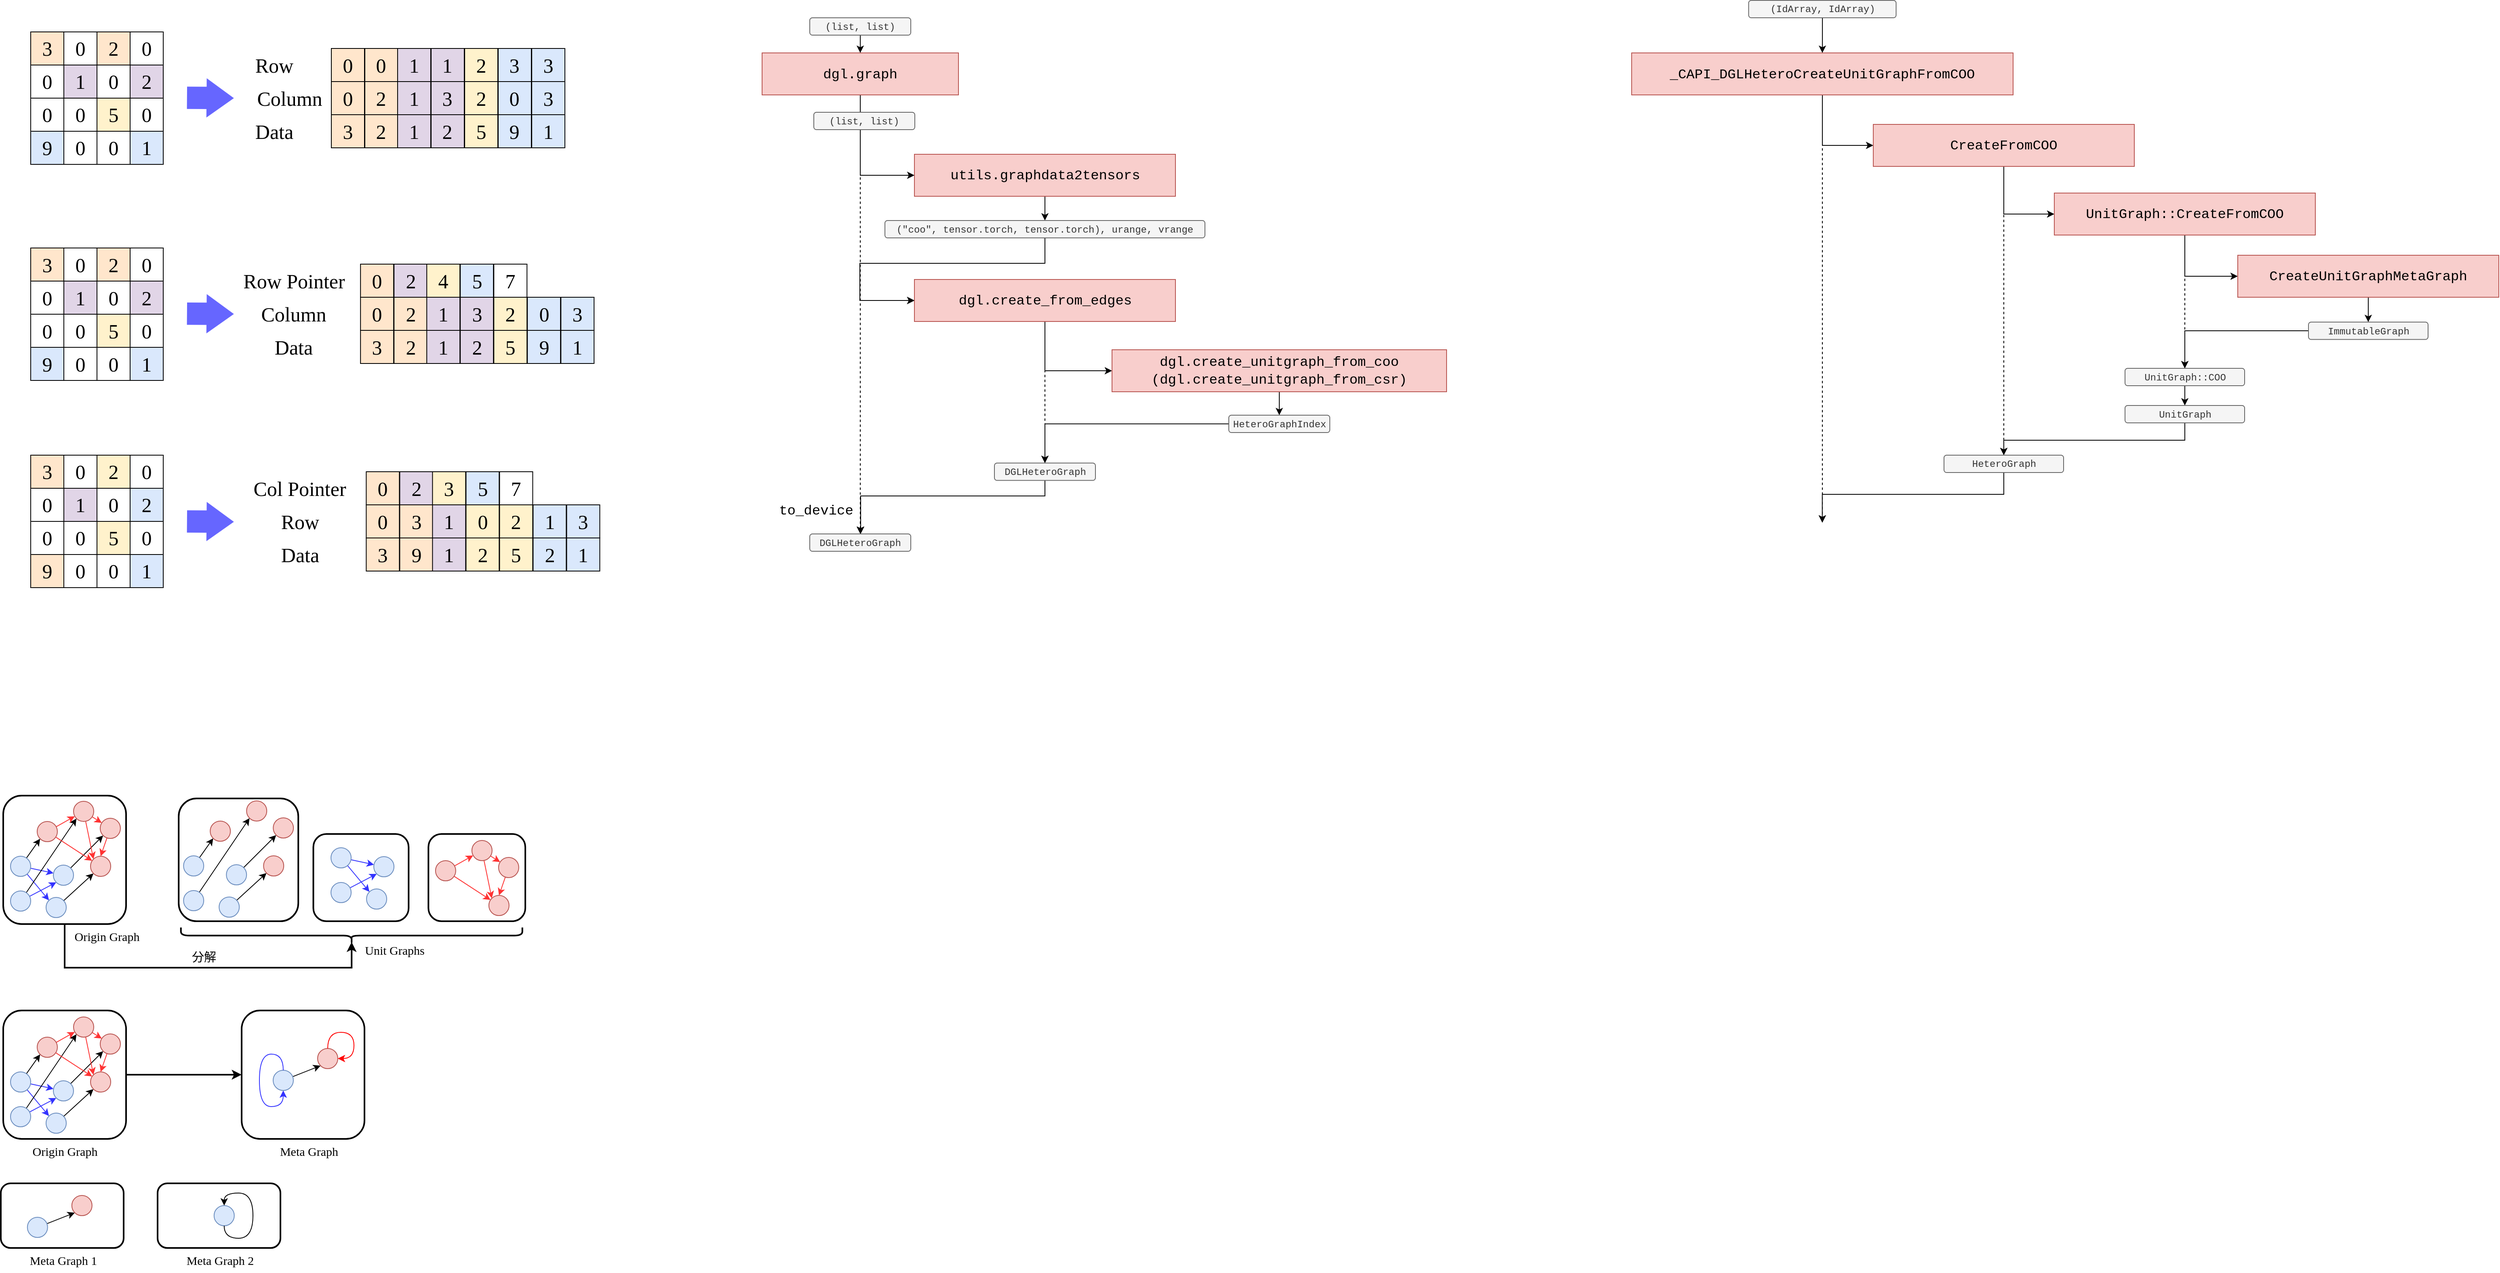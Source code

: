 <mxfile version="15.8.7" type="device"><diagram id="SxTPNowjewA1KkEdFy43" name="Page-1"><mxGraphModel dx="3418" dy="-4830" grid="0" gridSize="10" guides="1" tooltips="1" connect="1" arrows="1" fold="1" page="0" pageScale="1" pageWidth="827" pageHeight="1169" math="0" shadow="0"><root><mxCell id="0"/><mxCell id="1" parent="0"/><mxCell id="SNF4D-HTLGHxJa06kw-9-122" style="rounded=0;orthogonalLoop=1;jettySize=auto;html=1;shadow=0;fontFamily=Georgia;fontSize=15;strokeColor=#000000;strokeWidth=2;" parent="1" source="SNF4D-HTLGHxJa06kw-9-113" target="SNF4D-HTLGHxJa06kw-9-114" edge="1"><mxGeometry relative="1" as="geometry"/></mxCell><mxCell id="SNF4D-HTLGHxJa06kw-9-113" value="" style="rounded=1;whiteSpace=wrap;html=1;strokeWidth=2;" parent="1" vertex="1"><mxGeometry x="-2323" y="6878" width="152" height="159" as="geometry"/></mxCell><mxCell id="SNF4D-HTLGHxJa06kw-9-85" value="" style="rounded=1;whiteSpace=wrap;html=1;strokeWidth=2;" parent="1" vertex="1"><mxGeometry x="-2105.89" y="6615.5" width="148" height="152" as="geometry"/></mxCell><mxCell id="SNF4D-HTLGHxJa06kw-9-84" value="" style="rounded=1;whiteSpace=wrap;html=1;strokeWidth=2;" parent="1" vertex="1"><mxGeometry x="-1939.26" y="6659.5" width="117.89" height="108" as="geometry"/></mxCell><mxCell id="SNF4D-HTLGHxJa06kw-9-83" value="" style="rounded=1;whiteSpace=wrap;html=1;strokeWidth=2;" parent="1" vertex="1"><mxGeometry x="-1796.87" y="6659.5" width="119.89" height="108" as="geometry"/></mxCell><mxCell id="SNF4D-HTLGHxJa06kw-9-88" style="edgeStyle=orthogonalEdgeStyle;rounded=0;orthogonalLoop=1;jettySize=auto;html=1;entryX=0.1;entryY=0.5;entryDx=0;entryDy=0;entryPerimeter=0;strokeColor=#000000;strokeWidth=2;" parent="1" source="SNF4D-HTLGHxJa06kw-9-80" target="SNF4D-HTLGHxJa06kw-9-87" edge="1"><mxGeometry relative="1" as="geometry"><Array as="points"><mxPoint x="-2247" y="6825"/><mxPoint x="-1892" y="6825"/></Array></mxGeometry></mxCell><mxCell id="SNF4D-HTLGHxJa06kw-9-80" value="" style="rounded=1;whiteSpace=wrap;html=1;strokeWidth=2;" parent="1" vertex="1"><mxGeometry x="-2323" y="6612" width="152" height="159" as="geometry"/></mxCell><mxCell id="z6nyn9DgSrlW5xsmhyl9-1" value="&lt;font style=&quot;font-size: 25px&quot;&gt;3&lt;/font&gt;" style="whiteSpace=wrap;html=1;aspect=fixed;fontFamily=Tahoma;fillColor=#ffe6cc;strokeColor=#000000;" parent="1" vertex="1"><mxGeometry x="-2289" y="5666.5" width="41" height="41" as="geometry"/></mxCell><mxCell id="z6nyn9DgSrlW5xsmhyl9-2" value="&lt;font style=&quot;font-size: 25px&quot;&gt;0&lt;/font&gt;" style="whiteSpace=wrap;html=1;aspect=fixed;fontFamily=Tahoma;strokeColor=#000000;" parent="1" vertex="1"><mxGeometry x="-2248" y="5666.5" width="41" height="41" as="geometry"/></mxCell><mxCell id="z6nyn9DgSrlW5xsmhyl9-3" value="&lt;font style=&quot;font-size: 25px&quot;&gt;2&lt;/font&gt;" style="whiteSpace=wrap;html=1;aspect=fixed;fontFamily=Tahoma;fillColor=#ffe6cc;strokeColor=#000000;" parent="1" vertex="1"><mxGeometry x="-2207" y="5666.5" width="41" height="41" as="geometry"/></mxCell><mxCell id="z6nyn9DgSrlW5xsmhyl9-4" value="&lt;font style=&quot;font-size: 25px&quot;&gt;0&lt;/font&gt;" style="whiteSpace=wrap;html=1;aspect=fixed;fontFamily=Tahoma;strokeColor=#000000;" parent="1" vertex="1"><mxGeometry x="-2166" y="5666.5" width="41" height="41" as="geometry"/></mxCell><mxCell id="z6nyn9DgSrlW5xsmhyl9-5" value="&lt;font style=&quot;font-size: 25px&quot;&gt;0&lt;/font&gt;" style="whiteSpace=wrap;html=1;aspect=fixed;fontFamily=Tahoma;strokeColor=#000000;" parent="1" vertex="1"><mxGeometry x="-2289" y="5707.5" width="41" height="41" as="geometry"/></mxCell><mxCell id="z6nyn9DgSrlW5xsmhyl9-6" value="&lt;font style=&quot;font-size: 25px&quot;&gt;1&lt;/font&gt;" style="whiteSpace=wrap;html=1;aspect=fixed;fontFamily=Tahoma;fillColor=#e1d5e7;strokeColor=#000000;" parent="1" vertex="1"><mxGeometry x="-2248" y="5707.5" width="41" height="41" as="geometry"/></mxCell><mxCell id="z6nyn9DgSrlW5xsmhyl9-7" value="&lt;font style=&quot;font-size: 25px&quot;&gt;0&lt;/font&gt;" style="whiteSpace=wrap;html=1;aspect=fixed;fontFamily=Tahoma;strokeColor=#000000;" parent="1" vertex="1"><mxGeometry x="-2207" y="5707.5" width="41" height="41" as="geometry"/></mxCell><mxCell id="z6nyn9DgSrlW5xsmhyl9-8" value="&lt;font style=&quot;font-size: 25px&quot;&gt;2&lt;/font&gt;" style="whiteSpace=wrap;html=1;aspect=fixed;fontFamily=Tahoma;fillColor=#e1d5e7;strokeColor=#000000;" parent="1" vertex="1"><mxGeometry x="-2166" y="5707.5" width="41" height="41" as="geometry"/></mxCell><mxCell id="z6nyn9DgSrlW5xsmhyl9-9" value="&lt;font style=&quot;font-size: 25px&quot;&gt;0&lt;/font&gt;" style="whiteSpace=wrap;html=1;aspect=fixed;fontFamily=Tahoma;strokeColor=#000000;" parent="1" vertex="1"><mxGeometry x="-2289" y="5748.5" width="41" height="41" as="geometry"/></mxCell><mxCell id="z6nyn9DgSrlW5xsmhyl9-10" value="&lt;font style=&quot;font-size: 25px&quot;&gt;0&lt;/font&gt;" style="whiteSpace=wrap;html=1;aspect=fixed;fontFamily=Tahoma;strokeColor=#000000;" parent="1" vertex="1"><mxGeometry x="-2248" y="5748.5" width="41" height="41" as="geometry"/></mxCell><mxCell id="z6nyn9DgSrlW5xsmhyl9-11" value="&lt;font style=&quot;font-size: 25px&quot;&gt;5&lt;/font&gt;" style="whiteSpace=wrap;html=1;aspect=fixed;fontFamily=Tahoma;fillColor=#fff2cc;strokeColor=#000000;" parent="1" vertex="1"><mxGeometry x="-2207" y="5748.5" width="41" height="41" as="geometry"/></mxCell><mxCell id="z6nyn9DgSrlW5xsmhyl9-12" value="&lt;font style=&quot;font-size: 25px&quot;&gt;0&lt;/font&gt;" style="whiteSpace=wrap;html=1;aspect=fixed;fontFamily=Tahoma;strokeColor=#000000;" parent="1" vertex="1"><mxGeometry x="-2166" y="5748.5" width="41" height="41" as="geometry"/></mxCell><mxCell id="z6nyn9DgSrlW5xsmhyl9-13" value="&lt;font style=&quot;font-size: 25px&quot;&gt;9&lt;/font&gt;" style="whiteSpace=wrap;html=1;aspect=fixed;fontFamily=Tahoma;fillColor=#dae8fc;strokeColor=#000000;" parent="1" vertex="1"><mxGeometry x="-2289" y="5789.5" width="41" height="41" as="geometry"/></mxCell><mxCell id="z6nyn9DgSrlW5xsmhyl9-14" value="&lt;font style=&quot;font-size: 25px&quot;&gt;0&lt;/font&gt;" style="whiteSpace=wrap;html=1;aspect=fixed;fontFamily=Tahoma;strokeColor=#000000;" parent="1" vertex="1"><mxGeometry x="-2248" y="5789.5" width="41" height="41" as="geometry"/></mxCell><mxCell id="z6nyn9DgSrlW5xsmhyl9-15" value="&lt;font style=&quot;font-size: 25px&quot;&gt;0&lt;/font&gt;" style="whiteSpace=wrap;html=1;aspect=fixed;fontFamily=Tahoma;strokeColor=#000000;" parent="1" vertex="1"><mxGeometry x="-2207" y="5789.5" width="41" height="41" as="geometry"/></mxCell><mxCell id="z6nyn9DgSrlW5xsmhyl9-16" value="&lt;font style=&quot;font-size: 25px&quot;&gt;1&lt;/font&gt;" style="whiteSpace=wrap;html=1;aspect=fixed;fontFamily=Tahoma;fillColor=#dae8fc;strokeColor=#000000;" parent="1" vertex="1"><mxGeometry x="-2166" y="5789.5" width="41" height="41" as="geometry"/></mxCell><mxCell id="z6nyn9DgSrlW5xsmhyl9-17" value="&lt;font style=&quot;font-size: 25px&quot;&gt;0&lt;/font&gt;" style="whiteSpace=wrap;html=1;aspect=fixed;fontFamily=Tahoma;fillColor=#ffe6cc;strokeColor=#000000;" parent="1" vertex="1"><mxGeometry x="-1917" y="5687" width="41" height="41" as="geometry"/></mxCell><mxCell id="z6nyn9DgSrlW5xsmhyl9-18" value="&lt;font style=&quot;font-size: 25px&quot;&gt;0&lt;/font&gt;" style="whiteSpace=wrap;html=1;aspect=fixed;fontFamily=Tahoma;fillColor=#ffe6cc;strokeColor=#000000;" parent="1" vertex="1"><mxGeometry x="-1875.52" y="5687" width="41" height="41" as="geometry"/></mxCell><mxCell id="z6nyn9DgSrlW5xsmhyl9-19" value="&lt;font style=&quot;font-size: 25px&quot;&gt;0&lt;/font&gt;" style="whiteSpace=wrap;html=1;aspect=fixed;fontFamily=Tahoma;fillColor=#ffe6cc;strokeColor=#000000;" parent="1" vertex="1"><mxGeometry x="-1917" y="5728" width="41" height="41" as="geometry"/></mxCell><mxCell id="z6nyn9DgSrlW5xsmhyl9-20" value="&lt;font style=&quot;font-size: 25px&quot;&gt;2&lt;/font&gt;" style="whiteSpace=wrap;html=1;aspect=fixed;fontFamily=Tahoma;fillColor=#ffe6cc;strokeColor=#000000;" parent="1" vertex="1"><mxGeometry x="-1875.52" y="5728" width="41" height="41" as="geometry"/></mxCell><mxCell id="z6nyn9DgSrlW5xsmhyl9-21" value="&lt;font style=&quot;font-size: 25px&quot;&gt;3&lt;/font&gt;" style="whiteSpace=wrap;html=1;aspect=fixed;fontFamily=Tahoma;fillColor=#ffe6cc;strokeColor=#000000;" parent="1" vertex="1"><mxGeometry x="-1917" y="5769" width="41" height="41" as="geometry"/></mxCell><mxCell id="z6nyn9DgSrlW5xsmhyl9-22" value="&lt;font style=&quot;font-size: 25px&quot;&gt;2&lt;/font&gt;" style="whiteSpace=wrap;html=1;aspect=fixed;fontFamily=Tahoma;fillColor=#ffe6cc;strokeColor=#000000;" parent="1" vertex="1"><mxGeometry x="-1875.52" y="5769" width="41" height="41" as="geometry"/></mxCell><mxCell id="z6nyn9DgSrlW5xsmhyl9-23" value="&lt;font style=&quot;font-size: 25px&quot;&gt;1&lt;/font&gt;" style="whiteSpace=wrap;html=1;aspect=fixed;fontFamily=Tahoma;fillColor=#e1d5e7;strokeColor=#000000;" parent="1" vertex="1"><mxGeometry x="-1835" y="5687" width="41" height="41" as="geometry"/></mxCell><mxCell id="z6nyn9DgSrlW5xsmhyl9-24" value="&lt;font style=&quot;font-size: 25px&quot;&gt;1&lt;/font&gt;" style="whiteSpace=wrap;html=1;aspect=fixed;fontFamily=Tahoma;fillColor=#e1d5e7;strokeColor=#000000;" parent="1" vertex="1"><mxGeometry x="-1793.52" y="5687" width="41" height="41" as="geometry"/></mxCell><mxCell id="z6nyn9DgSrlW5xsmhyl9-25" value="&lt;font style=&quot;font-size: 25px&quot;&gt;1&lt;/font&gt;" style="whiteSpace=wrap;html=1;aspect=fixed;fontFamily=Tahoma;fillColor=#e1d5e7;strokeColor=#000000;" parent="1" vertex="1"><mxGeometry x="-1835" y="5728" width="41" height="41" as="geometry"/></mxCell><mxCell id="z6nyn9DgSrlW5xsmhyl9-26" value="&lt;font style=&quot;font-size: 25px&quot;&gt;3&lt;/font&gt;" style="whiteSpace=wrap;html=1;aspect=fixed;fontFamily=Tahoma;fillColor=#e1d5e7;strokeColor=#000000;" parent="1" vertex="1"><mxGeometry x="-1793.52" y="5728" width="41" height="41" as="geometry"/></mxCell><mxCell id="z6nyn9DgSrlW5xsmhyl9-27" value="&lt;font style=&quot;font-size: 25px&quot;&gt;1&lt;/font&gt;" style="whiteSpace=wrap;html=1;aspect=fixed;fontFamily=Tahoma;fillColor=#e1d5e7;strokeColor=#000000;" parent="1" vertex="1"><mxGeometry x="-1835" y="5769" width="41" height="41" as="geometry"/></mxCell><mxCell id="z6nyn9DgSrlW5xsmhyl9-28" value="&lt;font style=&quot;font-size: 25px&quot;&gt;2&lt;/font&gt;" style="whiteSpace=wrap;html=1;aspect=fixed;fontFamily=Tahoma;fillColor=#e1d5e7;strokeColor=#000000;" parent="1" vertex="1"><mxGeometry x="-1793.52" y="5769" width="41" height="41" as="geometry"/></mxCell><mxCell id="z6nyn9DgSrlW5xsmhyl9-29" value="&lt;font style=&quot;font-size: 25px&quot;&gt;2&lt;/font&gt;" style="whiteSpace=wrap;html=1;aspect=fixed;fontFamily=Tahoma;fillColor=#fff2cc;strokeColor=#000000;" parent="1" vertex="1"><mxGeometry x="-1752" y="5687" width="41" height="41" as="geometry"/></mxCell><mxCell id="z6nyn9DgSrlW5xsmhyl9-30" value="&lt;font style=&quot;font-size: 25px&quot;&gt;3&lt;/font&gt;" style="whiteSpace=wrap;html=1;aspect=fixed;fontFamily=Tahoma;fillColor=#dae8fc;strokeColor=#000000;" parent="1" vertex="1"><mxGeometry x="-1710.52" y="5687" width="41" height="41" as="geometry"/></mxCell><mxCell id="z6nyn9DgSrlW5xsmhyl9-31" value="&lt;font style=&quot;font-size: 25px&quot;&gt;2&lt;/font&gt;" style="whiteSpace=wrap;html=1;aspect=fixed;fontFamily=Tahoma;fillColor=#fff2cc;strokeColor=#000000;" parent="1" vertex="1"><mxGeometry x="-1752" y="5728" width="41" height="41" as="geometry"/></mxCell><mxCell id="z6nyn9DgSrlW5xsmhyl9-32" value="&lt;font style=&quot;font-size: 25px&quot;&gt;0&lt;/font&gt;" style="whiteSpace=wrap;html=1;aspect=fixed;fontFamily=Tahoma;fillColor=#dae8fc;strokeColor=#000000;" parent="1" vertex="1"><mxGeometry x="-1710.52" y="5728" width="41" height="41" as="geometry"/></mxCell><mxCell id="z6nyn9DgSrlW5xsmhyl9-33" value="&lt;font style=&quot;font-size: 25px&quot;&gt;5&lt;/font&gt;" style="whiteSpace=wrap;html=1;aspect=fixed;fontFamily=Tahoma;fillColor=#fff2cc;strokeColor=#000000;" parent="1" vertex="1"><mxGeometry x="-1752" y="5769" width="41" height="41" as="geometry"/></mxCell><mxCell id="z6nyn9DgSrlW5xsmhyl9-34" value="&lt;font style=&quot;font-size: 25px&quot;&gt;9&lt;/font&gt;" style="whiteSpace=wrap;html=1;aspect=fixed;fontFamily=Tahoma;fillColor=#dae8fc;strokeColor=#000000;" parent="1" vertex="1"><mxGeometry x="-1710.52" y="5769" width="41" height="41" as="geometry"/></mxCell><mxCell id="z6nyn9DgSrlW5xsmhyl9-35" value="&lt;font face=&quot;Georgia&quot;&gt;Row&lt;/font&gt;" style="text;html=1;strokeColor=none;fillColor=none;align=center;verticalAlign=middle;whiteSpace=wrap;rounded=0;fontFamily=Helvetica;fontSize=25;fontColor=#000000;opacity=80;rotation=0;" parent="1" vertex="1"><mxGeometry x="-2017" y="5692.5" width="59.11" height="30" as="geometry"/></mxCell><mxCell id="z6nyn9DgSrlW5xsmhyl9-36" value="&lt;font face=&quot;Georgia&quot;&gt;Column&lt;/font&gt;" style="text;html=1;strokeColor=none;fillColor=none;align=center;verticalAlign=middle;whiteSpace=wrap;rounded=0;fontFamily=Helvetica;fontSize=25;fontColor=#000000;opacity=80;rotation=0;" parent="1" vertex="1"><mxGeometry x="-1998.37" y="5733.5" width="59.11" height="30" as="geometry"/></mxCell><mxCell id="z6nyn9DgSrlW5xsmhyl9-37" value="&lt;font face=&quot;Georgia&quot;&gt;Data&lt;/font&gt;" style="text;html=1;strokeColor=none;fillColor=none;align=center;verticalAlign=middle;whiteSpace=wrap;rounded=0;fontFamily=Helvetica;fontSize=25;fontColor=#000000;opacity=80;rotation=0;" parent="1" vertex="1"><mxGeometry x="-2017.0" y="5774.5" width="59.11" height="30" as="geometry"/></mxCell><mxCell id="z6nyn9DgSrlW5xsmhyl9-38" value="&lt;font style=&quot;font-size: 25px&quot;&gt;3&lt;/font&gt;" style="whiteSpace=wrap;html=1;aspect=fixed;fontFamily=Tahoma;fillColor=#dae8fc;strokeColor=#000000;" parent="1" vertex="1"><mxGeometry x="-1669" y="5687" width="41" height="41" as="geometry"/></mxCell><mxCell id="z6nyn9DgSrlW5xsmhyl9-39" value="&lt;font style=&quot;font-size: 25px&quot;&gt;3&lt;/font&gt;" style="whiteSpace=wrap;html=1;aspect=fixed;fontFamily=Tahoma;fillColor=#dae8fc;strokeColor=#000000;" parent="1" vertex="1"><mxGeometry x="-1669" y="5728" width="41" height="41" as="geometry"/></mxCell><mxCell id="z6nyn9DgSrlW5xsmhyl9-40" value="&lt;font style=&quot;font-size: 25px&quot;&gt;1&lt;/font&gt;" style="whiteSpace=wrap;html=1;aspect=fixed;fontFamily=Tahoma;fillColor=#dae8fc;strokeColor=#000000;" parent="1" vertex="1"><mxGeometry x="-1669" y="5769" width="41" height="41" as="geometry"/></mxCell><mxCell id="z6nyn9DgSrlW5xsmhyl9-41" value="&lt;font style=&quot;font-size: 25px&quot;&gt;0&lt;/font&gt;" style="whiteSpace=wrap;html=1;aspect=fixed;fontFamily=Tahoma;fillColor=#ffe6cc;strokeColor=#000000;" parent="1" vertex="1"><mxGeometry x="-1880.91" y="5954" width="41" height="41" as="geometry"/></mxCell><mxCell id="z6nyn9DgSrlW5xsmhyl9-42" value="&lt;font style=&quot;font-size: 25px&quot;&gt;2&lt;/font&gt;" style="whiteSpace=wrap;html=1;aspect=fixed;fontFamily=Tahoma;fillColor=#e1d5e7;strokeColor=#000000;" parent="1" vertex="1"><mxGeometry x="-1839.43" y="5954" width="41" height="41" as="geometry"/></mxCell><mxCell id="z6nyn9DgSrlW5xsmhyl9-43" value="&lt;font style=&quot;font-size: 25px&quot;&gt;0&lt;/font&gt;" style="whiteSpace=wrap;html=1;aspect=fixed;fontFamily=Tahoma;fillColor=#ffe6cc;strokeColor=#000000;" parent="1" vertex="1"><mxGeometry x="-1880.91" y="5995" width="41" height="41" as="geometry"/></mxCell><mxCell id="z6nyn9DgSrlW5xsmhyl9-44" value="&lt;font style=&quot;font-size: 25px&quot;&gt;2&lt;/font&gt;" style="whiteSpace=wrap;html=1;aspect=fixed;fontFamily=Tahoma;fillColor=#ffe6cc;strokeColor=#000000;" parent="1" vertex="1"><mxGeometry x="-1839.43" y="5995" width="41" height="41" as="geometry"/></mxCell><mxCell id="z6nyn9DgSrlW5xsmhyl9-45" value="&lt;font style=&quot;font-size: 25px&quot;&gt;3&lt;/font&gt;" style="whiteSpace=wrap;html=1;aspect=fixed;fontFamily=Tahoma;fillColor=#ffe6cc;strokeColor=#000000;" parent="1" vertex="1"><mxGeometry x="-1880.91" y="6036" width="41" height="41" as="geometry"/></mxCell><mxCell id="z6nyn9DgSrlW5xsmhyl9-46" value="&lt;font style=&quot;font-size: 25px&quot;&gt;2&lt;/font&gt;" style="whiteSpace=wrap;html=1;aspect=fixed;fontFamily=Tahoma;fillColor=#ffe6cc;strokeColor=#000000;" parent="1" vertex="1"><mxGeometry x="-1839.43" y="6036" width="41" height="41" as="geometry"/></mxCell><mxCell id="z6nyn9DgSrlW5xsmhyl9-47" value="&lt;font style=&quot;font-size: 25px&quot;&gt;4&lt;/font&gt;" style="whiteSpace=wrap;html=1;aspect=fixed;fontFamily=Tahoma;fillColor=#fff2cc;strokeColor=#000000;" parent="1" vertex="1"><mxGeometry x="-1798.91" y="5954" width="41" height="41" as="geometry"/></mxCell><mxCell id="z6nyn9DgSrlW5xsmhyl9-48" value="&lt;font style=&quot;font-size: 25px&quot;&gt;5&lt;/font&gt;" style="whiteSpace=wrap;html=1;aspect=fixed;fontFamily=Tahoma;fillColor=#dae8fc;strokeColor=#000000;" parent="1" vertex="1"><mxGeometry x="-1757.43" y="5954" width="41" height="41" as="geometry"/></mxCell><mxCell id="z6nyn9DgSrlW5xsmhyl9-49" value="&lt;font style=&quot;font-size: 25px&quot;&gt;1&lt;/font&gt;" style="whiteSpace=wrap;html=1;aspect=fixed;fontFamily=Tahoma;fillColor=#e1d5e7;strokeColor=#000000;" parent="1" vertex="1"><mxGeometry x="-1798.91" y="5995" width="41" height="41" as="geometry"/></mxCell><mxCell id="z6nyn9DgSrlW5xsmhyl9-50" value="&lt;font style=&quot;font-size: 25px&quot;&gt;3&lt;/font&gt;" style="whiteSpace=wrap;html=1;aspect=fixed;fontFamily=Tahoma;fillColor=#e1d5e7;strokeColor=#000000;" parent="1" vertex="1"><mxGeometry x="-1757.43" y="5995" width="41" height="41" as="geometry"/></mxCell><mxCell id="z6nyn9DgSrlW5xsmhyl9-51" value="&lt;font style=&quot;font-size: 25px&quot;&gt;1&lt;/font&gt;" style="whiteSpace=wrap;html=1;aspect=fixed;fontFamily=Tahoma;fillColor=#e1d5e7;strokeColor=#000000;" parent="1" vertex="1"><mxGeometry x="-1798.91" y="6036" width="41" height="41" as="geometry"/></mxCell><mxCell id="z6nyn9DgSrlW5xsmhyl9-52" value="&lt;font style=&quot;font-size: 25px&quot;&gt;2&lt;/font&gt;" style="whiteSpace=wrap;html=1;aspect=fixed;fontFamily=Tahoma;fillColor=#e1d5e7;strokeColor=#000000;" parent="1" vertex="1"><mxGeometry x="-1757.43" y="6036" width="41" height="41" as="geometry"/></mxCell><mxCell id="z6nyn9DgSrlW5xsmhyl9-53" value="&lt;font style=&quot;font-size: 25px&quot;&gt;7&lt;/font&gt;" style="whiteSpace=wrap;html=1;aspect=fixed;fontFamily=Tahoma;strokeColor=#000000;" parent="1" vertex="1"><mxGeometry x="-1715.91" y="5954" width="41" height="41" as="geometry"/></mxCell><mxCell id="z6nyn9DgSrlW5xsmhyl9-54" value="&lt;font style=&quot;font-size: 25px&quot;&gt;2&lt;/font&gt;" style="whiteSpace=wrap;html=1;aspect=fixed;fontFamily=Tahoma;fillColor=#fff2cc;strokeColor=#000000;" parent="1" vertex="1"><mxGeometry x="-1715.91" y="5995" width="41" height="41" as="geometry"/></mxCell><mxCell id="z6nyn9DgSrlW5xsmhyl9-55" value="&lt;font style=&quot;font-size: 25px&quot;&gt;0&lt;/font&gt;" style="whiteSpace=wrap;html=1;aspect=fixed;fontFamily=Tahoma;fillColor=#dae8fc;strokeColor=#000000;" parent="1" vertex="1"><mxGeometry x="-1674.43" y="5995" width="41" height="41" as="geometry"/></mxCell><mxCell id="z6nyn9DgSrlW5xsmhyl9-56" value="&lt;font style=&quot;font-size: 25px&quot;&gt;5&lt;/font&gt;" style="whiteSpace=wrap;html=1;aspect=fixed;fontFamily=Tahoma;fillColor=#fff2cc;strokeColor=#000000;" parent="1" vertex="1"><mxGeometry x="-1715.91" y="6036" width="41" height="41" as="geometry"/></mxCell><mxCell id="z6nyn9DgSrlW5xsmhyl9-57" value="&lt;font style=&quot;font-size: 25px&quot;&gt;9&lt;/font&gt;" style="whiteSpace=wrap;html=1;aspect=fixed;fontFamily=Tahoma;fillColor=#dae8fc;strokeColor=#000000;" parent="1" vertex="1"><mxGeometry x="-1674.43" y="6036" width="41" height="41" as="geometry"/></mxCell><mxCell id="z6nyn9DgSrlW5xsmhyl9-58" value="&lt;font face=&quot;Georgia&quot;&gt;Row Pointer&lt;/font&gt;" style="text;html=1;strokeColor=none;fillColor=none;align=center;verticalAlign=middle;whiteSpace=wrap;rounded=0;fontFamily=Helvetica;fontSize=25;fontColor=#000000;opacity=80;rotation=0;" parent="1" vertex="1"><mxGeometry x="-2037.1" y="5959.5" width="148.11" height="30" as="geometry"/></mxCell><mxCell id="z6nyn9DgSrlW5xsmhyl9-59" value="&lt;font face=&quot;Georgia&quot;&gt;Column&lt;/font&gt;" style="text;html=1;strokeColor=none;fillColor=none;align=center;verticalAlign=middle;whiteSpace=wrap;rounded=0;fontFamily=Helvetica;fontSize=25;fontColor=#000000;opacity=80;rotation=0;" parent="1" vertex="1"><mxGeometry x="-1992.6" y="6000.5" width="59.11" height="30" as="geometry"/></mxCell><mxCell id="z6nyn9DgSrlW5xsmhyl9-60" value="&lt;font face=&quot;Georgia&quot;&gt;Data&lt;/font&gt;" style="text;html=1;strokeColor=none;fillColor=none;align=center;verticalAlign=middle;whiteSpace=wrap;rounded=0;fontFamily=Helvetica;fontSize=25;fontColor=#000000;opacity=80;rotation=0;" parent="1" vertex="1"><mxGeometry x="-1992.6" y="6041.5" width="59.11" height="30" as="geometry"/></mxCell><mxCell id="z6nyn9DgSrlW5xsmhyl9-61" value="&lt;font style=&quot;font-size: 25px&quot;&gt;3&lt;/font&gt;" style="whiteSpace=wrap;html=1;aspect=fixed;fontFamily=Tahoma;fillColor=#dae8fc;strokeColor=#000000;" parent="1" vertex="1"><mxGeometry x="-1632.91" y="5995" width="41" height="41" as="geometry"/></mxCell><mxCell id="z6nyn9DgSrlW5xsmhyl9-62" value="&lt;font style=&quot;font-size: 25px&quot;&gt;1&lt;/font&gt;" style="whiteSpace=wrap;html=1;aspect=fixed;fontFamily=Tahoma;fillColor=#dae8fc;strokeColor=#000000;" parent="1" vertex="1"><mxGeometry x="-1632.91" y="6036" width="41" height="41" as="geometry"/></mxCell><mxCell id="z6nyn9DgSrlW5xsmhyl9-63" value="&lt;font style=&quot;font-size: 25px&quot;&gt;0&lt;/font&gt;" style="whiteSpace=wrap;html=1;aspect=fixed;fontFamily=Tahoma;fillColor=#ffe6cc;strokeColor=#000000;" parent="1" vertex="1"><mxGeometry x="-1873.81" y="6211" width="41" height="41" as="geometry"/></mxCell><mxCell id="z6nyn9DgSrlW5xsmhyl9-64" value="&lt;font style=&quot;font-size: 25px&quot;&gt;2&lt;/font&gt;" style="whiteSpace=wrap;html=1;aspect=fixed;fontFamily=Tahoma;fillColor=#e1d5e7;strokeColor=#000000;" parent="1" vertex="1"><mxGeometry x="-1832.33" y="6211" width="41" height="41" as="geometry"/></mxCell><mxCell id="z6nyn9DgSrlW5xsmhyl9-65" value="&lt;font style=&quot;font-size: 25px&quot;&gt;0&lt;/font&gt;" style="whiteSpace=wrap;html=1;aspect=fixed;fontFamily=Tahoma;fillColor=#ffe6cc;strokeColor=#000000;" parent="1" vertex="1"><mxGeometry x="-1873.81" y="6252" width="41" height="41" as="geometry"/></mxCell><mxCell id="z6nyn9DgSrlW5xsmhyl9-66" value="&lt;font style=&quot;font-size: 25px&quot;&gt;3&lt;/font&gt;" style="whiteSpace=wrap;html=1;aspect=fixed;fontFamily=Tahoma;fillColor=#ffe6cc;strokeColor=#000000;" parent="1" vertex="1"><mxGeometry x="-1832.33" y="6252" width="41" height="41" as="geometry"/></mxCell><mxCell id="z6nyn9DgSrlW5xsmhyl9-67" value="&lt;font style=&quot;font-size: 25px&quot;&gt;3&lt;/font&gt;" style="whiteSpace=wrap;html=1;aspect=fixed;fontFamily=Tahoma;fillColor=#ffe6cc;strokeColor=#000000;" parent="1" vertex="1"><mxGeometry x="-1873.81" y="6293" width="41" height="41" as="geometry"/></mxCell><mxCell id="z6nyn9DgSrlW5xsmhyl9-68" value="&lt;font style=&quot;font-size: 25px&quot;&gt;9&lt;/font&gt;" style="whiteSpace=wrap;html=1;aspect=fixed;fontFamily=Tahoma;fillColor=#ffe6cc;strokeColor=#000000;" parent="1" vertex="1"><mxGeometry x="-1832.33" y="6293" width="41" height="41" as="geometry"/></mxCell><mxCell id="z6nyn9DgSrlW5xsmhyl9-69" value="&lt;font style=&quot;font-size: 25px&quot;&gt;3&lt;/font&gt;" style="whiteSpace=wrap;html=1;aspect=fixed;fontFamily=Tahoma;fillColor=#fff2cc;strokeColor=#000000;" parent="1" vertex="1"><mxGeometry x="-1791.81" y="6211" width="41" height="41" as="geometry"/></mxCell><mxCell id="z6nyn9DgSrlW5xsmhyl9-70" value="&lt;font style=&quot;font-size: 25px&quot;&gt;5&lt;/font&gt;" style="whiteSpace=wrap;html=1;aspect=fixed;fontFamily=Tahoma;fillColor=#dae8fc;strokeColor=#000000;" parent="1" vertex="1"><mxGeometry x="-1750.33" y="6211" width="41" height="41" as="geometry"/></mxCell><mxCell id="z6nyn9DgSrlW5xsmhyl9-71" value="&lt;font style=&quot;font-size: 25px&quot;&gt;1&lt;/font&gt;" style="whiteSpace=wrap;html=1;aspect=fixed;fontFamily=Tahoma;fillColor=#e1d5e7;strokeColor=#000000;" parent="1" vertex="1"><mxGeometry x="-1791.81" y="6252" width="41" height="41" as="geometry"/></mxCell><mxCell id="z6nyn9DgSrlW5xsmhyl9-72" value="&lt;font style=&quot;font-size: 25px&quot;&gt;0&lt;/font&gt;" style="whiteSpace=wrap;html=1;aspect=fixed;fontFamily=Tahoma;fillColor=#fff2cc;strokeColor=#000000;" parent="1" vertex="1"><mxGeometry x="-1750.33" y="6252" width="41" height="41" as="geometry"/></mxCell><mxCell id="z6nyn9DgSrlW5xsmhyl9-73" value="&lt;font style=&quot;font-size: 25px&quot;&gt;1&lt;/font&gt;" style="whiteSpace=wrap;html=1;aspect=fixed;fontFamily=Tahoma;fillColor=#e1d5e7;strokeColor=#000000;" parent="1" vertex="1"><mxGeometry x="-1791.81" y="6293" width="41" height="41" as="geometry"/></mxCell><mxCell id="z6nyn9DgSrlW5xsmhyl9-74" value="&lt;font style=&quot;font-size: 25px&quot;&gt;2&lt;/font&gt;" style="whiteSpace=wrap;html=1;aspect=fixed;fontFamily=Tahoma;fillColor=#fff2cc;strokeColor=#000000;" parent="1" vertex="1"><mxGeometry x="-1750.33" y="6293" width="41" height="41" as="geometry"/></mxCell><mxCell id="z6nyn9DgSrlW5xsmhyl9-75" value="&lt;font style=&quot;font-size: 25px&quot;&gt;7&lt;/font&gt;" style="whiteSpace=wrap;html=1;aspect=fixed;fontFamily=Tahoma;strokeColor=#000000;" parent="1" vertex="1"><mxGeometry x="-1708.81" y="6211" width="41" height="41" as="geometry"/></mxCell><mxCell id="z6nyn9DgSrlW5xsmhyl9-76" value="&lt;font style=&quot;font-size: 25px&quot;&gt;2&lt;/font&gt;" style="whiteSpace=wrap;html=1;aspect=fixed;fontFamily=Tahoma;fillColor=#fff2cc;strokeColor=#000000;" parent="1" vertex="1"><mxGeometry x="-1708.81" y="6252" width="41" height="41" as="geometry"/></mxCell><mxCell id="z6nyn9DgSrlW5xsmhyl9-77" value="&lt;font style=&quot;font-size: 25px&quot;&gt;1&lt;/font&gt;" style="whiteSpace=wrap;html=1;aspect=fixed;fontFamily=Tahoma;fillColor=#dae8fc;strokeColor=#000000;" parent="1" vertex="1"><mxGeometry x="-1667.33" y="6252" width="41" height="41" as="geometry"/></mxCell><mxCell id="z6nyn9DgSrlW5xsmhyl9-78" value="&lt;font style=&quot;font-size: 25px&quot;&gt;5&lt;/font&gt;" style="whiteSpace=wrap;html=1;aspect=fixed;fontFamily=Tahoma;fillColor=#fff2cc;strokeColor=#000000;" parent="1" vertex="1"><mxGeometry x="-1708.81" y="6293" width="41" height="41" as="geometry"/></mxCell><mxCell id="z6nyn9DgSrlW5xsmhyl9-79" value="&lt;font style=&quot;font-size: 25px&quot;&gt;2&lt;/font&gt;" style="whiteSpace=wrap;html=1;aspect=fixed;fontFamily=Tahoma;fillColor=#dae8fc;strokeColor=#000000;" parent="1" vertex="1"><mxGeometry x="-1667.33" y="6293" width="41" height="41" as="geometry"/></mxCell><mxCell id="z6nyn9DgSrlW5xsmhyl9-80" value="&lt;font face=&quot;Georgia&quot;&gt;Col Pointer&lt;/font&gt;" style="text;html=1;strokeColor=none;fillColor=none;align=center;verticalAlign=middle;whiteSpace=wrap;rounded=0;fontFamily=Helvetica;fontSize=25;fontColor=#000000;opacity=80;rotation=0;" parent="1" vertex="1"><mxGeometry x="-2030" y="6216.5" width="148.11" height="30" as="geometry"/></mxCell><mxCell id="z6nyn9DgSrlW5xsmhyl9-81" value="&lt;font face=&quot;Georgia&quot;&gt;Row&lt;/font&gt;" style="text;html=1;strokeColor=none;fillColor=none;align=center;verticalAlign=middle;whiteSpace=wrap;rounded=0;fontFamily=Helvetica;fontSize=25;fontColor=#000000;opacity=80;rotation=0;" parent="1" vertex="1"><mxGeometry x="-1985.5" y="6257.5" width="59.11" height="30" as="geometry"/></mxCell><mxCell id="z6nyn9DgSrlW5xsmhyl9-82" value="&lt;font face=&quot;Georgia&quot;&gt;Data&lt;/font&gt;" style="text;html=1;strokeColor=none;fillColor=none;align=center;verticalAlign=middle;whiteSpace=wrap;rounded=0;fontFamily=Helvetica;fontSize=25;fontColor=#000000;opacity=80;rotation=0;" parent="1" vertex="1"><mxGeometry x="-1985.5" y="6298.5" width="59.11" height="30" as="geometry"/></mxCell><mxCell id="z6nyn9DgSrlW5xsmhyl9-83" value="&lt;font style=&quot;font-size: 25px&quot;&gt;3&lt;/font&gt;" style="whiteSpace=wrap;html=1;aspect=fixed;fontFamily=Tahoma;fillColor=#dae8fc;strokeColor=#000000;" parent="1" vertex="1"><mxGeometry x="-1625.81" y="6252" width="41" height="41" as="geometry"/></mxCell><mxCell id="z6nyn9DgSrlW5xsmhyl9-84" value="&lt;font style=&quot;font-size: 25px&quot;&gt;1&lt;/font&gt;" style="whiteSpace=wrap;html=1;aspect=fixed;fontFamily=Tahoma;fillColor=#dae8fc;strokeColor=#000000;" parent="1" vertex="1"><mxGeometry x="-1625.81" y="6293" width="41" height="41" as="geometry"/></mxCell><mxCell id="z6nyn9DgSrlW5xsmhyl9-85" value="&lt;font style=&quot;font-size: 25px&quot;&gt;3&lt;/font&gt;" style="whiteSpace=wrap;html=1;aspect=fixed;fontFamily=Tahoma;fillColor=#ffe6cc;strokeColor=#000000;" parent="1" vertex="1"><mxGeometry x="-2289" y="6190.5" width="41" height="41" as="geometry"/></mxCell><mxCell id="z6nyn9DgSrlW5xsmhyl9-86" value="&lt;font style=&quot;font-size: 25px&quot;&gt;0&lt;/font&gt;" style="whiteSpace=wrap;html=1;aspect=fixed;fontFamily=Tahoma;strokeColor=#000000;" parent="1" vertex="1"><mxGeometry x="-2248" y="6190.5" width="41" height="41" as="geometry"/></mxCell><mxCell id="z6nyn9DgSrlW5xsmhyl9-87" value="&lt;font style=&quot;font-size: 25px&quot;&gt;2&lt;/font&gt;" style="whiteSpace=wrap;html=1;aspect=fixed;fontFamily=Tahoma;fillColor=#fff2cc;strokeColor=#000000;" parent="1" vertex="1"><mxGeometry x="-2207" y="6190.5" width="41" height="41" as="geometry"/></mxCell><mxCell id="z6nyn9DgSrlW5xsmhyl9-88" value="&lt;font style=&quot;font-size: 25px&quot;&gt;0&lt;/font&gt;" style="whiteSpace=wrap;html=1;aspect=fixed;fontFamily=Tahoma;strokeColor=#000000;" parent="1" vertex="1"><mxGeometry x="-2166" y="6190.5" width="41" height="41" as="geometry"/></mxCell><mxCell id="z6nyn9DgSrlW5xsmhyl9-89" value="&lt;font style=&quot;font-size: 25px&quot;&gt;0&lt;/font&gt;" style="whiteSpace=wrap;html=1;aspect=fixed;fontFamily=Tahoma;strokeColor=#000000;" parent="1" vertex="1"><mxGeometry x="-2289" y="6231.5" width="41" height="41" as="geometry"/></mxCell><mxCell id="z6nyn9DgSrlW5xsmhyl9-90" value="&lt;font style=&quot;font-size: 25px&quot;&gt;1&lt;/font&gt;" style="whiteSpace=wrap;html=1;aspect=fixed;fontFamily=Tahoma;fillColor=#e1d5e7;strokeColor=#000000;" parent="1" vertex="1"><mxGeometry x="-2248" y="6231.5" width="41" height="41" as="geometry"/></mxCell><mxCell id="z6nyn9DgSrlW5xsmhyl9-91" value="&lt;font style=&quot;font-size: 25px&quot;&gt;0&lt;/font&gt;" style="whiteSpace=wrap;html=1;aspect=fixed;fontFamily=Tahoma;strokeColor=#000000;" parent="1" vertex="1"><mxGeometry x="-2207" y="6231.5" width="41" height="41" as="geometry"/></mxCell><mxCell id="z6nyn9DgSrlW5xsmhyl9-92" value="&lt;font style=&quot;font-size: 25px&quot;&gt;2&lt;/font&gt;" style="whiteSpace=wrap;html=1;aspect=fixed;fontFamily=Tahoma;fillColor=#dae8fc;strokeColor=#000000;" parent="1" vertex="1"><mxGeometry x="-2166" y="6231.5" width="41" height="41" as="geometry"/></mxCell><mxCell id="z6nyn9DgSrlW5xsmhyl9-93" value="&lt;font style=&quot;font-size: 25px&quot;&gt;0&lt;/font&gt;" style="whiteSpace=wrap;html=1;aspect=fixed;fontFamily=Tahoma;strokeColor=#000000;" parent="1" vertex="1"><mxGeometry x="-2289" y="6272.5" width="41" height="41" as="geometry"/></mxCell><mxCell id="z6nyn9DgSrlW5xsmhyl9-94" value="&lt;font style=&quot;font-size: 25px&quot;&gt;0&lt;/font&gt;" style="whiteSpace=wrap;html=1;aspect=fixed;fontFamily=Tahoma;strokeColor=#000000;" parent="1" vertex="1"><mxGeometry x="-2248" y="6272.5" width="41" height="41" as="geometry"/></mxCell><mxCell id="z6nyn9DgSrlW5xsmhyl9-95" value="&lt;font style=&quot;font-size: 25px&quot;&gt;5&lt;/font&gt;" style="whiteSpace=wrap;html=1;aspect=fixed;fontFamily=Tahoma;fillColor=#fff2cc;strokeColor=#000000;" parent="1" vertex="1"><mxGeometry x="-2207" y="6272.5" width="41" height="41" as="geometry"/></mxCell><mxCell id="z6nyn9DgSrlW5xsmhyl9-96" value="&lt;font style=&quot;font-size: 25px&quot;&gt;0&lt;/font&gt;" style="whiteSpace=wrap;html=1;aspect=fixed;fontFamily=Tahoma;strokeColor=#000000;" parent="1" vertex="1"><mxGeometry x="-2166" y="6272.5" width="41" height="41" as="geometry"/></mxCell><mxCell id="z6nyn9DgSrlW5xsmhyl9-97" value="&lt;font style=&quot;font-size: 25px&quot;&gt;9&lt;/font&gt;" style="whiteSpace=wrap;html=1;aspect=fixed;fontFamily=Tahoma;fillColor=#ffe6cc;strokeColor=#000000;" parent="1" vertex="1"><mxGeometry x="-2289" y="6313.5" width="41" height="41" as="geometry"/></mxCell><mxCell id="z6nyn9DgSrlW5xsmhyl9-98" value="&lt;font style=&quot;font-size: 25px&quot;&gt;0&lt;/font&gt;" style="whiteSpace=wrap;html=1;aspect=fixed;fontFamily=Tahoma;strokeColor=#000000;" parent="1" vertex="1"><mxGeometry x="-2248" y="6313.5" width="41" height="41" as="geometry"/></mxCell><mxCell id="z6nyn9DgSrlW5xsmhyl9-99" value="&lt;font style=&quot;font-size: 25px&quot;&gt;0&lt;/font&gt;" style="whiteSpace=wrap;html=1;aspect=fixed;fontFamily=Tahoma;strokeColor=#000000;" parent="1" vertex="1"><mxGeometry x="-2207" y="6313.5" width="41" height="41" as="geometry"/></mxCell><mxCell id="z6nyn9DgSrlW5xsmhyl9-100" value="&lt;font style=&quot;font-size: 25px&quot;&gt;1&lt;/font&gt;" style="whiteSpace=wrap;html=1;aspect=fixed;fontFamily=Tahoma;fillColor=#dae8fc;strokeColor=#000000;" parent="1" vertex="1"><mxGeometry x="-2166" y="6313.5" width="41" height="41" as="geometry"/></mxCell><mxCell id="z6nyn9DgSrlW5xsmhyl9-101" value="&lt;font style=&quot;font-size: 25px&quot;&gt;3&lt;/font&gt;" style="whiteSpace=wrap;html=1;aspect=fixed;fontFamily=Tahoma;fillColor=#ffe6cc;strokeColor=#000000;" parent="1" vertex="1"><mxGeometry x="-2289" y="5934" width="41" height="41" as="geometry"/></mxCell><mxCell id="z6nyn9DgSrlW5xsmhyl9-102" value="&lt;font style=&quot;font-size: 25px&quot;&gt;0&lt;/font&gt;" style="whiteSpace=wrap;html=1;aspect=fixed;fontFamily=Tahoma;strokeColor=#000000;" parent="1" vertex="1"><mxGeometry x="-2248" y="5934" width="41" height="41" as="geometry"/></mxCell><mxCell id="z6nyn9DgSrlW5xsmhyl9-103" value="&lt;font style=&quot;font-size: 25px&quot;&gt;2&lt;/font&gt;" style="whiteSpace=wrap;html=1;aspect=fixed;fontFamily=Tahoma;fillColor=#ffe6cc;strokeColor=#000000;" parent="1" vertex="1"><mxGeometry x="-2207" y="5934" width="41" height="41" as="geometry"/></mxCell><mxCell id="z6nyn9DgSrlW5xsmhyl9-104" value="&lt;font style=&quot;font-size: 25px&quot;&gt;0&lt;/font&gt;" style="whiteSpace=wrap;html=1;aspect=fixed;fontFamily=Tahoma;strokeColor=#000000;" parent="1" vertex="1"><mxGeometry x="-2166" y="5934" width="41" height="41" as="geometry"/></mxCell><mxCell id="z6nyn9DgSrlW5xsmhyl9-105" value="&lt;font style=&quot;font-size: 25px&quot;&gt;0&lt;/font&gt;" style="whiteSpace=wrap;html=1;aspect=fixed;fontFamily=Tahoma;strokeColor=#000000;" parent="1" vertex="1"><mxGeometry x="-2289" y="5975" width="41" height="41" as="geometry"/></mxCell><mxCell id="z6nyn9DgSrlW5xsmhyl9-106" value="&lt;font style=&quot;font-size: 25px&quot;&gt;1&lt;/font&gt;" style="whiteSpace=wrap;html=1;aspect=fixed;fontFamily=Tahoma;fillColor=#e1d5e7;strokeColor=#000000;" parent="1" vertex="1"><mxGeometry x="-2248" y="5975" width="41" height="41" as="geometry"/></mxCell><mxCell id="z6nyn9DgSrlW5xsmhyl9-107" value="&lt;font style=&quot;font-size: 25px&quot;&gt;0&lt;/font&gt;" style="whiteSpace=wrap;html=1;aspect=fixed;fontFamily=Tahoma;strokeColor=#000000;" parent="1" vertex="1"><mxGeometry x="-2207" y="5975" width="41" height="41" as="geometry"/></mxCell><mxCell id="z6nyn9DgSrlW5xsmhyl9-108" value="&lt;font style=&quot;font-size: 25px&quot;&gt;2&lt;/font&gt;" style="whiteSpace=wrap;html=1;aspect=fixed;fontFamily=Tahoma;fillColor=#e1d5e7;strokeColor=#000000;" parent="1" vertex="1"><mxGeometry x="-2166" y="5975" width="41" height="41" as="geometry"/></mxCell><mxCell id="z6nyn9DgSrlW5xsmhyl9-109" value="&lt;font style=&quot;font-size: 25px&quot;&gt;0&lt;/font&gt;" style="whiteSpace=wrap;html=1;aspect=fixed;fontFamily=Tahoma;strokeColor=#000000;" parent="1" vertex="1"><mxGeometry x="-2289" y="6016" width="41" height="41" as="geometry"/></mxCell><mxCell id="z6nyn9DgSrlW5xsmhyl9-110" value="&lt;font style=&quot;font-size: 25px&quot;&gt;0&lt;/font&gt;" style="whiteSpace=wrap;html=1;aspect=fixed;fontFamily=Tahoma;strokeColor=#000000;" parent="1" vertex="1"><mxGeometry x="-2248" y="6016" width="41" height="41" as="geometry"/></mxCell><mxCell id="z6nyn9DgSrlW5xsmhyl9-111" value="&lt;font style=&quot;font-size: 25px&quot;&gt;5&lt;/font&gt;" style="whiteSpace=wrap;html=1;aspect=fixed;fontFamily=Tahoma;fillColor=#fff2cc;strokeColor=#000000;" parent="1" vertex="1"><mxGeometry x="-2207" y="6016" width="41" height="41" as="geometry"/></mxCell><mxCell id="z6nyn9DgSrlW5xsmhyl9-112" value="&lt;font style=&quot;font-size: 25px&quot;&gt;0&lt;/font&gt;" style="whiteSpace=wrap;html=1;aspect=fixed;fontFamily=Tahoma;strokeColor=#000000;" parent="1" vertex="1"><mxGeometry x="-2166" y="6016" width="41" height="41" as="geometry"/></mxCell><mxCell id="z6nyn9DgSrlW5xsmhyl9-113" value="&lt;font style=&quot;font-size: 25px&quot;&gt;9&lt;/font&gt;" style="whiteSpace=wrap;html=1;aspect=fixed;fontFamily=Tahoma;fillColor=#dae8fc;strokeColor=#000000;" parent="1" vertex="1"><mxGeometry x="-2289" y="6057" width="41" height="41" as="geometry"/></mxCell><mxCell id="z6nyn9DgSrlW5xsmhyl9-114" value="&lt;font style=&quot;font-size: 25px&quot;&gt;0&lt;/font&gt;" style="whiteSpace=wrap;html=1;aspect=fixed;fontFamily=Tahoma;strokeColor=#000000;" parent="1" vertex="1"><mxGeometry x="-2248" y="6057" width="41" height="41" as="geometry"/></mxCell><mxCell id="z6nyn9DgSrlW5xsmhyl9-115" value="&lt;font style=&quot;font-size: 25px&quot;&gt;0&lt;/font&gt;" style="whiteSpace=wrap;html=1;aspect=fixed;fontFamily=Tahoma;strokeColor=#000000;" parent="1" vertex="1"><mxGeometry x="-2207" y="6057" width="41" height="41" as="geometry"/></mxCell><mxCell id="z6nyn9DgSrlW5xsmhyl9-116" value="&lt;font style=&quot;font-size: 25px&quot;&gt;1&lt;/font&gt;" style="whiteSpace=wrap;html=1;aspect=fixed;fontFamily=Tahoma;fillColor=#dae8fc;strokeColor=#000000;" parent="1" vertex="1"><mxGeometry x="-2166" y="6057" width="41" height="41" as="geometry"/></mxCell><mxCell id="3kTUlCT88lmprljXdERV-1" value="" style="shape=flexArrow;endArrow=classic;html=1;rounded=0;fillColor=#6666FF;strokeColor=none;width=27.619;endSize=10.938;" parent="1" edge="1"><mxGeometry width="50" height="50" relative="1" as="geometry"><mxPoint x="-2096.1" y="5748" as="sourcePoint"/><mxPoint x="-2037.1" y="5748.5" as="targetPoint"/></mxGeometry></mxCell><mxCell id="3kTUlCT88lmprljXdERV-2" value="" style="shape=flexArrow;endArrow=classic;html=1;rounded=0;fillColor=#6666FF;strokeColor=none;width=27.619;endSize=10.938;" parent="1" edge="1"><mxGeometry width="50" height="50" relative="1" as="geometry"><mxPoint x="-2096.1" y="6015.25" as="sourcePoint"/><mxPoint x="-2037.1" y="6015.75" as="targetPoint"/></mxGeometry></mxCell><mxCell id="3kTUlCT88lmprljXdERV-3" value="" style="shape=flexArrow;endArrow=classic;html=1;rounded=0;fillColor=#6666FF;strokeColor=none;width=27.619;endSize=10.938;" parent="1" edge="1"><mxGeometry width="50" height="50" relative="1" as="geometry"><mxPoint x="-2096.1" y="6272.5" as="sourcePoint"/><mxPoint x="-2037.1" y="6273" as="targetPoint"/></mxGeometry></mxCell><mxCell id="bQLaUIOYjOYD7CL6Z4wU-19" style="edgeStyle=orthogonalEdgeStyle;rounded=0;orthogonalLoop=1;jettySize=auto;html=1;entryX=0.5;entryY=0;entryDx=0;entryDy=0;fontFamily=Courier New;fontSize=17;" parent="1" source="3kTUlCT88lmprljXdERV-4" target="bQLaUIOYjOYD7CL6Z4wU-8" edge="1"><mxGeometry relative="1" as="geometry"/></mxCell><mxCell id="3kTUlCT88lmprljXdERV-4" value="&lt;font face=&quot;Courier New&quot; style=&quot;font-size: 17px;&quot;&gt;utils.graphdata2tensors&lt;/font&gt;" style="rounded=0;whiteSpace=wrap;html=1;fontStyle=0;fontSize=17;fillColor=#f8cecc;strokeColor=#b85450;" parent="1" vertex="1"><mxGeometry x="-1195.5" y="5818" width="323" height="52" as="geometry"/></mxCell><mxCell id="3kTUlCT88lmprljXdERV-6" style="edgeStyle=orthogonalEdgeStyle;rounded=0;orthogonalLoop=1;jettySize=auto;html=1;entryX=0;entryY=0.5;entryDx=0;entryDy=0;fontFamily=Courier New;fontSize=20;fillColor=#6666FF;" parent="1" source="3kTUlCT88lmprljXdERV-5" target="3kTUlCT88lmprljXdERV-4" edge="1"><mxGeometry relative="1" as="geometry"/></mxCell><mxCell id="bQLaUIOYjOYD7CL6Z4wU-21" style="edgeStyle=orthogonalEdgeStyle;rounded=0;orthogonalLoop=1;jettySize=auto;html=1;entryX=0;entryY=0.5;entryDx=0;entryDy=0;dashed=1;fontFamily=Courier New;fontSize=17;" parent="1" source="3kTUlCT88lmprljXdERV-5" target="bQLaUIOYjOYD7CL6Z4wU-1" edge="1"><mxGeometry relative="1" as="geometry"/></mxCell><mxCell id="bQLaUIOYjOYD7CL6Z4wU-24" style="edgeStyle=orthogonalEdgeStyle;rounded=0;orthogonalLoop=1;jettySize=auto;html=1;dashed=1;fontFamily=Courier New;fontSize=17;" parent="1" source="3kTUlCT88lmprljXdERV-5" target="bQLaUIOYjOYD7CL6Z4wU-22" edge="1"><mxGeometry relative="1" as="geometry"/></mxCell><mxCell id="3kTUlCT88lmprljXdERV-5" value="&lt;font face=&quot;Courier New&quot; style=&quot;font-size: 17px;&quot;&gt;dgl.graph&lt;/font&gt;" style="rounded=0;whiteSpace=wrap;html=1;fontStyle=0;fontSize=17;fillColor=#f8cecc;strokeColor=#b85450;" parent="1" vertex="1"><mxGeometry x="-1384" y="5692.5" width="243" height="52" as="geometry"/></mxCell><mxCell id="bQLaUIOYjOYD7CL6Z4wU-4" style="edgeStyle=orthogonalEdgeStyle;rounded=0;orthogonalLoop=1;jettySize=auto;html=1;entryX=0;entryY=0.5;entryDx=0;entryDy=0;" parent="1" source="bQLaUIOYjOYD7CL6Z4wU-1" target="bQLaUIOYjOYD7CL6Z4wU-3" edge="1"><mxGeometry relative="1" as="geometry"/></mxCell><mxCell id="bQLaUIOYjOYD7CL6Z4wU-16" style="edgeStyle=orthogonalEdgeStyle;rounded=0;orthogonalLoop=1;jettySize=auto;html=1;entryX=0.5;entryY=0;entryDx=0;entryDy=0;fontFamily=Courier New;dashed=1;" parent="1" source="bQLaUIOYjOYD7CL6Z4wU-1" target="bQLaUIOYjOYD7CL6Z4wU-9" edge="1"><mxGeometry relative="1" as="geometry"/></mxCell><mxCell id="bQLaUIOYjOYD7CL6Z4wU-1" value="&lt;font face=&quot;Courier New&quot; style=&quot;font-size: 17px;&quot;&gt;dgl.create_from_edges&lt;/font&gt;" style="rounded=0;whiteSpace=wrap;html=1;fontStyle=0;fontSize=17;fillColor=#f8cecc;strokeColor=#b85450;" parent="1" vertex="1"><mxGeometry x="-1195.5" y="5973" width="323" height="52" as="geometry"/></mxCell><mxCell id="bQLaUIOYjOYD7CL6Z4wU-14" style="edgeStyle=orthogonalEdgeStyle;rounded=0;orthogonalLoop=1;jettySize=auto;html=1;entryX=0.5;entryY=0;entryDx=0;entryDy=0;fontFamily=Courier New;" parent="1" source="bQLaUIOYjOYD7CL6Z4wU-3" target="bQLaUIOYjOYD7CL6Z4wU-13" edge="1"><mxGeometry relative="1" as="geometry"/></mxCell><mxCell id="bQLaUIOYjOYD7CL6Z4wU-3" value="&lt;font face=&quot;Courier New&quot; style=&quot;font-size: 17px;&quot;&gt;dgl.create_unitgraph_from_coo&lt;br style=&quot;font-size: 17px;&quot;&gt;(&lt;/font&gt;&lt;span style=&quot;font-family: &amp;quot;courier new&amp;quot;; font-size: 17px;&quot;&gt;dgl.create_unitgraph_from_csr&lt;/span&gt;&lt;font face=&quot;Courier New&quot; style=&quot;font-size: 17px;&quot;&gt;)&lt;br style=&quot;font-size: 17px;&quot;&gt;&lt;/font&gt;" style="rounded=0;whiteSpace=wrap;html=1;fontStyle=0;fontSize=17;fillColor=#f8cecc;strokeColor=#b85450;" parent="1" vertex="1"><mxGeometry x="-951" y="6060" width="414" height="52" as="geometry"/></mxCell><mxCell id="bQLaUIOYjOYD7CL6Z4wU-7" value="&lt;font face=&quot;Courier New&quot;&gt;(list, list)&lt;/font&gt;" style="rounded=1;whiteSpace=wrap;html=1;fillColor=#f5f5f5;fontColor=#333333;strokeColor=#666666;" parent="1" vertex="1"><mxGeometry x="-1320" y="5766" width="125" height="21.5" as="geometry"/></mxCell><mxCell id="bQLaUIOYjOYD7CL6Z4wU-20" style="edgeStyle=orthogonalEdgeStyle;rounded=0;orthogonalLoop=1;jettySize=auto;html=1;entryX=0;entryY=0.5;entryDx=0;entryDy=0;fontFamily=Courier New;fontSize=17;" parent="1" source="bQLaUIOYjOYD7CL6Z4wU-8" target="bQLaUIOYjOYD7CL6Z4wU-1" edge="1"><mxGeometry relative="1" as="geometry"><Array as="points"><mxPoint x="-1034" y="5953"/><mxPoint x="-1263" y="5953"/><mxPoint x="-1263" y="5999"/></Array></mxGeometry></mxCell><mxCell id="bQLaUIOYjOYD7CL6Z4wU-8" value="&lt;font face=&quot;Courier New&quot;&gt;(&quot;coo&quot;, tensor.torch, tensor.torch), urange, vrange&lt;/font&gt;" style="rounded=1;whiteSpace=wrap;html=1;fillColor=#f5f5f5;fontColor=#333333;strokeColor=#666666;" parent="1" vertex="1"><mxGeometry x="-1232" y="5900" width="396" height="21.5" as="geometry"/></mxCell><mxCell id="bQLaUIOYjOYD7CL6Z4wU-23" style="edgeStyle=orthogonalEdgeStyle;rounded=0;orthogonalLoop=1;jettySize=auto;html=1;fontFamily=Courier New;fontSize=17;" parent="1" source="bQLaUIOYjOYD7CL6Z4wU-9" target="bQLaUIOYjOYD7CL6Z4wU-22" edge="1"><mxGeometry relative="1" as="geometry"><Array as="points"><mxPoint x="-1034" y="6241"/><mxPoint x="-1262" y="6241"/></Array></mxGeometry></mxCell><mxCell id="bQLaUIOYjOYD7CL6Z4wU-9" value="&lt;font face=&quot;Courier New&quot;&gt;DGLHeteroGraph&lt;/font&gt;" style="rounded=1;whiteSpace=wrap;html=1;fillColor=#f5f5f5;fontColor=#333333;strokeColor=#666666;" parent="1" vertex="1"><mxGeometry x="-1096.5" y="6200.25" width="125" height="21.5" as="geometry"/></mxCell><mxCell id="bQLaUIOYjOYD7CL6Z4wU-17" style="edgeStyle=orthogonalEdgeStyle;rounded=0;orthogonalLoop=1;jettySize=auto;html=1;fontFamily=Courier New;" parent="1" source="bQLaUIOYjOYD7CL6Z4wU-13" target="bQLaUIOYjOYD7CL6Z4wU-9" edge="1"><mxGeometry relative="1" as="geometry"/></mxCell><mxCell id="bQLaUIOYjOYD7CL6Z4wU-13" value="&lt;font face=&quot;Courier New&quot;&gt;HeteroGraphIndex&lt;/font&gt;" style="rounded=1;whiteSpace=wrap;html=1;fillColor=#f5f5f5;fontColor=#333333;strokeColor=#666666;" parent="1" vertex="1"><mxGeometry x="-806.5" y="6141" width="125" height="21.5" as="geometry"/></mxCell><mxCell id="bQLaUIOYjOYD7CL6Z4wU-22" value="&lt;font face=&quot;Courier New&quot;&gt;DGLHeteroGraph&lt;/font&gt;" style="rounded=1;whiteSpace=wrap;html=1;fillColor=#f5f5f5;fontColor=#333333;strokeColor=#666666;" parent="1" vertex="1"><mxGeometry x="-1325" y="6288" width="125" height="21.5" as="geometry"/></mxCell><mxCell id="bQLaUIOYjOYD7CL6Z4wU-25" value="to_device" style="text;html=1;strokeColor=none;fillColor=none;align=center;verticalAlign=middle;whiteSpace=wrap;rounded=0;fontFamily=Courier New;fontSize=17;" parent="1" vertex="1"><mxGeometry x="-1365" y="6250" width="96" height="19" as="geometry"/></mxCell><mxCell id="bQLaUIOYjOYD7CL6Z4wU-27" style="edgeStyle=orthogonalEdgeStyle;rounded=0;orthogonalLoop=1;jettySize=auto;html=1;entryX=0.5;entryY=0;entryDx=0;entryDy=0;fontFamily=Courier New;fontSize=17;" parent="1" source="bQLaUIOYjOYD7CL6Z4wU-26" target="3kTUlCT88lmprljXdERV-5" edge="1"><mxGeometry relative="1" as="geometry"/></mxCell><mxCell id="bQLaUIOYjOYD7CL6Z4wU-26" value="&lt;font face=&quot;Courier New&quot;&gt;(list, list)&lt;/font&gt;" style="rounded=1;whiteSpace=wrap;html=1;fillColor=#f5f5f5;fontColor=#333333;strokeColor=#666666;" parent="1" vertex="1"><mxGeometry x="-1325" y="5649" width="125" height="21.5" as="geometry"/></mxCell><mxCell id="SNF4D-HTLGHxJa06kw-9-29" style="edgeStyle=none;rounded=0;orthogonalLoop=1;jettySize=auto;html=1;entryX=0;entryY=1;entryDx=0;entryDy=0;" parent="1" source="SNF4D-HTLGHxJa06kw-9-21" target="SNF4D-HTLGHxJa06kw-9-26" edge="1"><mxGeometry relative="1" as="geometry"/></mxCell><mxCell id="SNF4D-HTLGHxJa06kw-9-33" style="edgeStyle=none;rounded=0;orthogonalLoop=1;jettySize=auto;html=1;strokeColor=#3333FF;" parent="1" source="SNF4D-HTLGHxJa06kw-9-21" target="SNF4D-HTLGHxJa06kw-9-23" edge="1"><mxGeometry relative="1" as="geometry"/></mxCell><mxCell id="SNF4D-HTLGHxJa06kw-9-34" style="edgeStyle=none;rounded=0;orthogonalLoop=1;jettySize=auto;html=1;entryX=0;entryY=0;entryDx=0;entryDy=0;strokeColor=#3333FF;" parent="1" source="SNF4D-HTLGHxJa06kw-9-21" target="SNF4D-HTLGHxJa06kw-9-24" edge="1"><mxGeometry relative="1" as="geometry"/></mxCell><mxCell id="SNF4D-HTLGHxJa06kw-9-21" value="" style="ellipse;whiteSpace=wrap;html=1;aspect=fixed;fillColor=#dae8fc;strokeColor=#6c8ebf;" parent="1" vertex="1"><mxGeometry x="-2314" y="6687" width="25" height="25" as="geometry"/></mxCell><mxCell id="SNF4D-HTLGHxJa06kw-9-30" style="edgeStyle=none;rounded=0;orthogonalLoop=1;jettySize=auto;html=1;entryX=0;entryY=1;entryDx=0;entryDy=0;" parent="1" source="SNF4D-HTLGHxJa06kw-9-22" target="SNF4D-HTLGHxJa06kw-9-27" edge="1"><mxGeometry relative="1" as="geometry"/></mxCell><mxCell id="SNF4D-HTLGHxJa06kw-9-35" style="edgeStyle=none;rounded=0;orthogonalLoop=1;jettySize=auto;html=1;entryX=0;entryY=1;entryDx=0;entryDy=0;strokeColor=#3333FF;" parent="1" source="SNF4D-HTLGHxJa06kw-9-22" target="SNF4D-HTLGHxJa06kw-9-23" edge="1"><mxGeometry relative="1" as="geometry"/></mxCell><mxCell id="SNF4D-HTLGHxJa06kw-9-22" value="" style="ellipse;whiteSpace=wrap;html=1;aspect=fixed;fillColor=#dae8fc;strokeColor=#6c8ebf;" parent="1" vertex="1"><mxGeometry x="-2314" y="6730" width="25" height="25" as="geometry"/></mxCell><mxCell id="SNF4D-HTLGHxJa06kw-9-31" style="edgeStyle=none;rounded=0;orthogonalLoop=1;jettySize=auto;html=1;entryX=0;entryY=1;entryDx=0;entryDy=0;" parent="1" source="SNF4D-HTLGHxJa06kw-9-23" target="SNF4D-HTLGHxJa06kw-9-28" edge="1"><mxGeometry relative="1" as="geometry"/></mxCell><mxCell id="SNF4D-HTLGHxJa06kw-9-23" value="" style="ellipse;whiteSpace=wrap;html=1;aspect=fixed;fillColor=#dae8fc;strokeColor=#6c8ebf;" parent="1" vertex="1"><mxGeometry x="-2261" y="6698" width="25" height="25" as="geometry"/></mxCell><mxCell id="SNF4D-HTLGHxJa06kw-9-32" style="edgeStyle=none;rounded=0;orthogonalLoop=1;jettySize=auto;html=1;entryX=0;entryY=1;entryDx=0;entryDy=0;" parent="1" source="SNF4D-HTLGHxJa06kw-9-24" target="SNF4D-HTLGHxJa06kw-9-25" edge="1"><mxGeometry relative="1" as="geometry"/></mxCell><mxCell id="SNF4D-HTLGHxJa06kw-9-24" value="" style="ellipse;whiteSpace=wrap;html=1;aspect=fixed;fillColor=#dae8fc;strokeColor=#6c8ebf;" parent="1" vertex="1"><mxGeometry x="-2270" y="6738" width="25" height="25" as="geometry"/></mxCell><mxCell id="SNF4D-HTLGHxJa06kw-9-25" value="" style="ellipse;whiteSpace=wrap;html=1;aspect=fixed;fillColor=#f8cecc;strokeColor=#b85450;" parent="1" vertex="1"><mxGeometry x="-2215" y="6687" width="25" height="25" as="geometry"/></mxCell><mxCell id="SNF4D-HTLGHxJa06kw-9-36" style="edgeStyle=none;rounded=0;orthogonalLoop=1;jettySize=auto;html=1;strokeColor=#FF3333;" parent="1" source="SNF4D-HTLGHxJa06kw-9-26" target="SNF4D-HTLGHxJa06kw-9-27" edge="1"><mxGeometry relative="1" as="geometry"/></mxCell><mxCell id="SNF4D-HTLGHxJa06kw-9-38" style="edgeStyle=none;rounded=0;orthogonalLoop=1;jettySize=auto;html=1;strokeColor=#FF3333;" parent="1" source="SNF4D-HTLGHxJa06kw-9-26" target="SNF4D-HTLGHxJa06kw-9-25" edge="1"><mxGeometry relative="1" as="geometry"/></mxCell><mxCell id="SNF4D-HTLGHxJa06kw-9-26" value="" style="ellipse;whiteSpace=wrap;html=1;aspect=fixed;fillColor=#f8cecc;strokeColor=#b85450;" parent="1" vertex="1"><mxGeometry x="-2281" y="6644" width="25" height="25" as="geometry"/></mxCell><mxCell id="SNF4D-HTLGHxJa06kw-9-37" style="edgeStyle=none;rounded=0;orthogonalLoop=1;jettySize=auto;html=1;strokeColor=#FF3333;" parent="1" source="SNF4D-HTLGHxJa06kw-9-27" target="SNF4D-HTLGHxJa06kw-9-28" edge="1"><mxGeometry relative="1" as="geometry"/></mxCell><mxCell id="SNF4D-HTLGHxJa06kw-9-39" style="edgeStyle=none;rounded=0;orthogonalLoop=1;jettySize=auto;html=1;entryX=0;entryY=0;entryDx=0;entryDy=0;strokeColor=#FF3333;" parent="1" source="SNF4D-HTLGHxJa06kw-9-27" target="SNF4D-HTLGHxJa06kw-9-25" edge="1"><mxGeometry relative="1" as="geometry"/></mxCell><mxCell id="SNF4D-HTLGHxJa06kw-9-27" value="" style="ellipse;whiteSpace=wrap;html=1;aspect=fixed;fillColor=#f8cecc;strokeColor=#b85450;" parent="1" vertex="1"><mxGeometry x="-2236" y="6619" width="25" height="25" as="geometry"/></mxCell><mxCell id="SNF4D-HTLGHxJa06kw-9-40" style="edgeStyle=none;rounded=0;orthogonalLoop=1;jettySize=auto;html=1;entryX=0.5;entryY=0;entryDx=0;entryDy=0;strokeColor=#FF3333;" parent="1" source="SNF4D-HTLGHxJa06kw-9-28" target="SNF4D-HTLGHxJa06kw-9-25" edge="1"><mxGeometry relative="1" as="geometry"/></mxCell><mxCell id="SNF4D-HTLGHxJa06kw-9-28" value="" style="ellipse;whiteSpace=wrap;html=1;aspect=fixed;fillColor=#f8cecc;strokeColor=#b85450;" parent="1" vertex="1"><mxGeometry x="-2203" y="6640" width="25" height="25" as="geometry"/></mxCell><mxCell id="SNF4D-HTLGHxJa06kw-9-42" style="edgeStyle=none;rounded=0;orthogonalLoop=1;jettySize=auto;html=1;strokeColor=#3333FF;" parent="1" source="SNF4D-HTLGHxJa06kw-9-44" target="SNF4D-HTLGHxJa06kw-9-47" edge="1"><mxGeometry relative="1" as="geometry"/></mxCell><mxCell id="SNF4D-HTLGHxJa06kw-9-43" style="edgeStyle=none;rounded=0;orthogonalLoop=1;jettySize=auto;html=1;entryX=0;entryY=0;entryDx=0;entryDy=0;strokeColor=#3333FF;" parent="1" source="SNF4D-HTLGHxJa06kw-9-44" target="SNF4D-HTLGHxJa06kw-9-48" edge="1"><mxGeometry relative="1" as="geometry"/></mxCell><mxCell id="SNF4D-HTLGHxJa06kw-9-44" value="" style="ellipse;whiteSpace=wrap;html=1;aspect=fixed;fillColor=#dae8fc;strokeColor=#6c8ebf;" parent="1" vertex="1"><mxGeometry x="-1917.47" y="6676.5" width="25" height="25" as="geometry"/></mxCell><mxCell id="SNF4D-HTLGHxJa06kw-9-45" style="edgeStyle=none;rounded=0;orthogonalLoop=1;jettySize=auto;html=1;entryX=0;entryY=1;entryDx=0;entryDy=0;strokeColor=#3333FF;" parent="1" source="SNF4D-HTLGHxJa06kw-9-46" target="SNF4D-HTLGHxJa06kw-9-47" edge="1"><mxGeometry relative="1" as="geometry"/></mxCell><mxCell id="SNF4D-HTLGHxJa06kw-9-46" value="" style="ellipse;whiteSpace=wrap;html=1;aspect=fixed;fillColor=#dae8fc;strokeColor=#6c8ebf;" parent="1" vertex="1"><mxGeometry x="-1917.47" y="6719.5" width="25" height="25" as="geometry"/></mxCell><mxCell id="SNF4D-HTLGHxJa06kw-9-47" value="" style="ellipse;whiteSpace=wrap;html=1;aspect=fixed;fillColor=#dae8fc;strokeColor=#6c8ebf;" parent="1" vertex="1"><mxGeometry x="-1864.47" y="6687.5" width="25" height="25" as="geometry"/></mxCell><mxCell id="SNF4D-HTLGHxJa06kw-9-48" value="" style="ellipse;whiteSpace=wrap;html=1;aspect=fixed;fillColor=#dae8fc;strokeColor=#6c8ebf;" parent="1" vertex="1"><mxGeometry x="-1873.47" y="6727.5" width="25" height="25" as="geometry"/></mxCell><mxCell id="SNF4D-HTLGHxJa06kw-9-51" value="" style="ellipse;whiteSpace=wrap;html=1;aspect=fixed;fillColor=#f8cecc;strokeColor=#b85450;" parent="1" vertex="1"><mxGeometry x="-1722.08" y="6735.5" width="25" height="25" as="geometry"/></mxCell><mxCell id="SNF4D-HTLGHxJa06kw-9-52" style="edgeStyle=none;rounded=0;orthogonalLoop=1;jettySize=auto;html=1;strokeColor=#FF3333;" parent="1" source="SNF4D-HTLGHxJa06kw-9-54" target="SNF4D-HTLGHxJa06kw-9-57" edge="1"><mxGeometry relative="1" as="geometry"/></mxCell><mxCell id="SNF4D-HTLGHxJa06kw-9-53" style="edgeStyle=none;rounded=0;orthogonalLoop=1;jettySize=auto;html=1;strokeColor=#FF3333;" parent="1" source="SNF4D-HTLGHxJa06kw-9-54" target="SNF4D-HTLGHxJa06kw-9-51" edge="1"><mxGeometry relative="1" as="geometry"/></mxCell><mxCell id="SNF4D-HTLGHxJa06kw-9-54" value="" style="ellipse;whiteSpace=wrap;html=1;aspect=fixed;fillColor=#f8cecc;strokeColor=#b85450;" parent="1" vertex="1"><mxGeometry x="-1788.08" y="6692.5" width="25" height="25" as="geometry"/></mxCell><mxCell id="SNF4D-HTLGHxJa06kw-9-55" style="edgeStyle=none;rounded=0;orthogonalLoop=1;jettySize=auto;html=1;strokeColor=#FF3333;" parent="1" source="SNF4D-HTLGHxJa06kw-9-57" target="SNF4D-HTLGHxJa06kw-9-59" edge="1"><mxGeometry relative="1" as="geometry"/></mxCell><mxCell id="SNF4D-HTLGHxJa06kw-9-56" style="edgeStyle=none;rounded=0;orthogonalLoop=1;jettySize=auto;html=1;entryX=0;entryY=0;entryDx=0;entryDy=0;strokeColor=#FF3333;" parent="1" source="SNF4D-HTLGHxJa06kw-9-57" target="SNF4D-HTLGHxJa06kw-9-51" edge="1"><mxGeometry relative="1" as="geometry"/></mxCell><mxCell id="SNF4D-HTLGHxJa06kw-9-57" value="" style="ellipse;whiteSpace=wrap;html=1;aspect=fixed;fillColor=#f8cecc;strokeColor=#b85450;" parent="1" vertex="1"><mxGeometry x="-1743.08" y="6667.5" width="25" height="25" as="geometry"/></mxCell><mxCell id="SNF4D-HTLGHxJa06kw-9-58" style="edgeStyle=none;rounded=0;orthogonalLoop=1;jettySize=auto;html=1;entryX=0.5;entryY=0;entryDx=0;entryDy=0;strokeColor=#FF3333;" parent="1" source="SNF4D-HTLGHxJa06kw-9-59" target="SNF4D-HTLGHxJa06kw-9-51" edge="1"><mxGeometry relative="1" as="geometry"/></mxCell><mxCell id="SNF4D-HTLGHxJa06kw-9-59" value="" style="ellipse;whiteSpace=wrap;html=1;aspect=fixed;fillColor=#f8cecc;strokeColor=#b85450;" parent="1" vertex="1"><mxGeometry x="-1710.08" y="6688.5" width="25" height="25" as="geometry"/></mxCell><mxCell id="SNF4D-HTLGHxJa06kw-9-60" style="edgeStyle=none;rounded=0;orthogonalLoop=1;jettySize=auto;html=1;entryX=0;entryY=1;entryDx=0;entryDy=0;" parent="1" source="SNF4D-HTLGHxJa06kw-9-63" target="SNF4D-HTLGHxJa06kw-9-74" edge="1"><mxGeometry relative="1" as="geometry"/></mxCell><mxCell id="SNF4D-HTLGHxJa06kw-9-63" value="" style="ellipse;whiteSpace=wrap;html=1;aspect=fixed;fillColor=#dae8fc;strokeColor=#6c8ebf;" parent="1" vertex="1"><mxGeometry x="-2099.89" y="6686.5" width="25" height="25" as="geometry"/></mxCell><mxCell id="SNF4D-HTLGHxJa06kw-9-64" style="edgeStyle=none;rounded=0;orthogonalLoop=1;jettySize=auto;html=1;entryX=0;entryY=1;entryDx=0;entryDy=0;" parent="1" source="SNF4D-HTLGHxJa06kw-9-66" target="SNF4D-HTLGHxJa06kw-9-77" edge="1"><mxGeometry relative="1" as="geometry"/></mxCell><mxCell id="SNF4D-HTLGHxJa06kw-9-66" value="" style="ellipse;whiteSpace=wrap;html=1;aspect=fixed;fillColor=#dae8fc;strokeColor=#6c8ebf;" parent="1" vertex="1"><mxGeometry x="-2099.89" y="6729.5" width="25" height="25" as="geometry"/></mxCell><mxCell id="SNF4D-HTLGHxJa06kw-9-67" style="edgeStyle=none;rounded=0;orthogonalLoop=1;jettySize=auto;html=1;entryX=0;entryY=1;entryDx=0;entryDy=0;" parent="1" source="SNF4D-HTLGHxJa06kw-9-68" target="SNF4D-HTLGHxJa06kw-9-79" edge="1"><mxGeometry relative="1" as="geometry"/></mxCell><mxCell id="SNF4D-HTLGHxJa06kw-9-68" value="" style="ellipse;whiteSpace=wrap;html=1;aspect=fixed;fillColor=#dae8fc;strokeColor=#6c8ebf;" parent="1" vertex="1"><mxGeometry x="-2046.89" y="6697.5" width="25" height="25" as="geometry"/></mxCell><mxCell id="SNF4D-HTLGHxJa06kw-9-69" style="edgeStyle=none;rounded=0;orthogonalLoop=1;jettySize=auto;html=1;entryX=0;entryY=1;entryDx=0;entryDy=0;" parent="1" source="SNF4D-HTLGHxJa06kw-9-70" target="SNF4D-HTLGHxJa06kw-9-71" edge="1"><mxGeometry relative="1" as="geometry"/></mxCell><mxCell id="SNF4D-HTLGHxJa06kw-9-70" value="" style="ellipse;whiteSpace=wrap;html=1;aspect=fixed;fillColor=#dae8fc;strokeColor=#6c8ebf;" parent="1" vertex="1"><mxGeometry x="-2055.89" y="6737.5" width="25" height="25" as="geometry"/></mxCell><mxCell id="SNF4D-HTLGHxJa06kw-9-71" value="" style="ellipse;whiteSpace=wrap;html=1;aspect=fixed;fillColor=#f8cecc;strokeColor=#b85450;" parent="1" vertex="1"><mxGeometry x="-2000.89" y="6686.5" width="25" height="25" as="geometry"/></mxCell><mxCell id="SNF4D-HTLGHxJa06kw-9-74" value="" style="ellipse;whiteSpace=wrap;html=1;aspect=fixed;fillColor=#f8cecc;strokeColor=#b85450;" parent="1" vertex="1"><mxGeometry x="-2066.89" y="6643.5" width="25" height="25" as="geometry"/></mxCell><mxCell id="SNF4D-HTLGHxJa06kw-9-77" value="" style="ellipse;whiteSpace=wrap;html=1;aspect=fixed;fillColor=#f8cecc;strokeColor=#b85450;" parent="1" vertex="1"><mxGeometry x="-2021.89" y="6618.5" width="25" height="25" as="geometry"/></mxCell><mxCell id="SNF4D-HTLGHxJa06kw-9-79" value="" style="ellipse;whiteSpace=wrap;html=1;aspect=fixed;fillColor=#f8cecc;strokeColor=#b85450;" parent="1" vertex="1"><mxGeometry x="-1988.89" y="6639.5" width="25" height="25" as="geometry"/></mxCell><mxCell id="SNF4D-HTLGHxJa06kw-9-87" value="" style="shape=curlyBracket;whiteSpace=wrap;html=1;rounded=1;rotation=-90;strokeWidth=2;" parent="1" vertex="1"><mxGeometry x="-1901.89" y="6574" width="20" height="422.5" as="geometry"/></mxCell><mxCell id="SNF4D-HTLGHxJa06kw-9-89" value="&lt;font face=&quot;Georgia&quot; style=&quot;font-size: 15px&quot;&gt;Origin Graph&lt;/font&gt;" style="text;html=1;strokeColor=none;fillColor=none;align=center;verticalAlign=middle;whiteSpace=wrap;rounded=0;" parent="1" vertex="1"><mxGeometry x="-2245" y="6771" width="100.5" height="30" as="geometry"/></mxCell><mxCell id="SNF4D-HTLGHxJa06kw-9-90" value="&lt;font face=&quot;Georgia&quot; style=&quot;font-size: 15px&quot;&gt;Unit Graphs&lt;/font&gt;" style="text;html=1;strokeColor=none;fillColor=none;align=center;verticalAlign=middle;whiteSpace=wrap;rounded=0;" parent="1" vertex="1"><mxGeometry x="-1888.58" y="6788" width="100.5" height="30" as="geometry"/></mxCell><mxCell id="SNF4D-HTLGHxJa06kw-9-91" value="&lt;font face=&quot;Georgia&quot;&gt;&lt;span style=&quot;font-size: 15px&quot;&gt;分解&lt;/span&gt;&lt;/font&gt;" style="text;html=1;strokeColor=none;fillColor=none;align=center;verticalAlign=middle;whiteSpace=wrap;rounded=0;" parent="1" vertex="1"><mxGeometry x="-2125" y="6796" width="100.5" height="30" as="geometry"/></mxCell><mxCell id="SNF4D-HTLGHxJa06kw-9-92" style="edgeStyle=none;rounded=0;orthogonalLoop=1;jettySize=auto;html=1;entryX=0;entryY=1;entryDx=0;entryDy=0;" parent="1" source="SNF4D-HTLGHxJa06kw-9-95" target="SNF4D-HTLGHxJa06kw-9-106" edge="1"><mxGeometry relative="1" as="geometry"/></mxCell><mxCell id="SNF4D-HTLGHxJa06kw-9-93" style="edgeStyle=none;rounded=0;orthogonalLoop=1;jettySize=auto;html=1;strokeColor=#3333FF;" parent="1" source="SNF4D-HTLGHxJa06kw-9-95" target="SNF4D-HTLGHxJa06kw-9-100" edge="1"><mxGeometry relative="1" as="geometry"/></mxCell><mxCell id="SNF4D-HTLGHxJa06kw-9-94" style="edgeStyle=none;rounded=0;orthogonalLoop=1;jettySize=auto;html=1;entryX=0;entryY=0;entryDx=0;entryDy=0;strokeColor=#3333FF;" parent="1" source="SNF4D-HTLGHxJa06kw-9-95" target="SNF4D-HTLGHxJa06kw-9-102" edge="1"><mxGeometry relative="1" as="geometry"/></mxCell><mxCell id="SNF4D-HTLGHxJa06kw-9-95" value="" style="ellipse;whiteSpace=wrap;html=1;aspect=fixed;fillColor=#dae8fc;strokeColor=#6c8ebf;" parent="1" vertex="1"><mxGeometry x="-2314" y="6954" width="25" height="25" as="geometry"/></mxCell><mxCell id="SNF4D-HTLGHxJa06kw-9-96" style="edgeStyle=none;rounded=0;orthogonalLoop=1;jettySize=auto;html=1;entryX=0;entryY=1;entryDx=0;entryDy=0;" parent="1" source="SNF4D-HTLGHxJa06kw-9-98" target="SNF4D-HTLGHxJa06kw-9-109" edge="1"><mxGeometry relative="1" as="geometry"/></mxCell><mxCell id="SNF4D-HTLGHxJa06kw-9-97" style="edgeStyle=none;rounded=0;orthogonalLoop=1;jettySize=auto;html=1;entryX=0;entryY=1;entryDx=0;entryDy=0;strokeColor=#3333FF;" parent="1" source="SNF4D-HTLGHxJa06kw-9-98" target="SNF4D-HTLGHxJa06kw-9-100" edge="1"><mxGeometry relative="1" as="geometry"/></mxCell><mxCell id="SNF4D-HTLGHxJa06kw-9-98" value="" style="ellipse;whiteSpace=wrap;html=1;aspect=fixed;fillColor=#dae8fc;strokeColor=#6c8ebf;" parent="1" vertex="1"><mxGeometry x="-2314" y="6997" width="25" height="25" as="geometry"/></mxCell><mxCell id="SNF4D-HTLGHxJa06kw-9-99" style="edgeStyle=none;rounded=0;orthogonalLoop=1;jettySize=auto;html=1;entryX=0;entryY=1;entryDx=0;entryDy=0;" parent="1" source="SNF4D-HTLGHxJa06kw-9-100" target="SNF4D-HTLGHxJa06kw-9-111" edge="1"><mxGeometry relative="1" as="geometry"/></mxCell><mxCell id="SNF4D-HTLGHxJa06kw-9-100" value="" style="ellipse;whiteSpace=wrap;html=1;aspect=fixed;fillColor=#dae8fc;strokeColor=#6c8ebf;" parent="1" vertex="1"><mxGeometry x="-2261" y="6965" width="25" height="25" as="geometry"/></mxCell><mxCell id="SNF4D-HTLGHxJa06kw-9-101" style="edgeStyle=none;rounded=0;orthogonalLoop=1;jettySize=auto;html=1;entryX=0;entryY=1;entryDx=0;entryDy=0;" parent="1" source="SNF4D-HTLGHxJa06kw-9-102" target="SNF4D-HTLGHxJa06kw-9-103" edge="1"><mxGeometry relative="1" as="geometry"/></mxCell><mxCell id="SNF4D-HTLGHxJa06kw-9-102" value="" style="ellipse;whiteSpace=wrap;html=1;aspect=fixed;fillColor=#dae8fc;strokeColor=#6c8ebf;" parent="1" vertex="1"><mxGeometry x="-2270" y="7005" width="25" height="25" as="geometry"/></mxCell><mxCell id="SNF4D-HTLGHxJa06kw-9-103" value="" style="ellipse;whiteSpace=wrap;html=1;aspect=fixed;fillColor=#f8cecc;strokeColor=#b85450;" parent="1" vertex="1"><mxGeometry x="-2215" y="6954" width="25" height="25" as="geometry"/></mxCell><mxCell id="SNF4D-HTLGHxJa06kw-9-104" style="edgeStyle=none;rounded=0;orthogonalLoop=1;jettySize=auto;html=1;strokeColor=#FF3333;" parent="1" source="SNF4D-HTLGHxJa06kw-9-106" target="SNF4D-HTLGHxJa06kw-9-109" edge="1"><mxGeometry relative="1" as="geometry"/></mxCell><mxCell id="SNF4D-HTLGHxJa06kw-9-105" style="edgeStyle=none;rounded=0;orthogonalLoop=1;jettySize=auto;html=1;strokeColor=#FF3333;" parent="1" source="SNF4D-HTLGHxJa06kw-9-106" target="SNF4D-HTLGHxJa06kw-9-103" edge="1"><mxGeometry relative="1" as="geometry"/></mxCell><mxCell id="SNF4D-HTLGHxJa06kw-9-106" value="" style="ellipse;whiteSpace=wrap;html=1;aspect=fixed;fillColor=#f8cecc;strokeColor=#b85450;" parent="1" vertex="1"><mxGeometry x="-2281" y="6911" width="25" height="25" as="geometry"/></mxCell><mxCell id="SNF4D-HTLGHxJa06kw-9-107" style="edgeStyle=none;rounded=0;orthogonalLoop=1;jettySize=auto;html=1;strokeColor=#FF3333;" parent="1" source="SNF4D-HTLGHxJa06kw-9-109" target="SNF4D-HTLGHxJa06kw-9-111" edge="1"><mxGeometry relative="1" as="geometry"/></mxCell><mxCell id="SNF4D-HTLGHxJa06kw-9-108" style="edgeStyle=none;rounded=0;orthogonalLoop=1;jettySize=auto;html=1;entryX=0;entryY=0;entryDx=0;entryDy=0;strokeColor=#FF3333;" parent="1" source="SNF4D-HTLGHxJa06kw-9-109" target="SNF4D-HTLGHxJa06kw-9-103" edge="1"><mxGeometry relative="1" as="geometry"/></mxCell><mxCell id="SNF4D-HTLGHxJa06kw-9-109" value="" style="ellipse;whiteSpace=wrap;html=1;aspect=fixed;fillColor=#f8cecc;strokeColor=#b85450;" parent="1" vertex="1"><mxGeometry x="-2236" y="6886" width="25" height="25" as="geometry"/></mxCell><mxCell id="SNF4D-HTLGHxJa06kw-9-110" style="edgeStyle=none;rounded=0;orthogonalLoop=1;jettySize=auto;html=1;entryX=0.5;entryY=0;entryDx=0;entryDy=0;strokeColor=#FF3333;" parent="1" source="SNF4D-HTLGHxJa06kw-9-111" target="SNF4D-HTLGHxJa06kw-9-103" edge="1"><mxGeometry relative="1" as="geometry"/></mxCell><mxCell id="SNF4D-HTLGHxJa06kw-9-111" value="" style="ellipse;whiteSpace=wrap;html=1;aspect=fixed;fillColor=#f8cecc;strokeColor=#b85450;" parent="1" vertex="1"><mxGeometry x="-2203" y="6907" width="25" height="25" as="geometry"/></mxCell><mxCell id="SNF4D-HTLGHxJa06kw-9-112" value="&lt;font face=&quot;Georgia&quot; style=&quot;font-size: 15px&quot;&gt;Origin Graph&lt;/font&gt;" style="text;html=1;strokeColor=none;fillColor=none;align=center;verticalAlign=middle;whiteSpace=wrap;rounded=0;" parent="1" vertex="1"><mxGeometry x="-2297.25" y="7037" width="100.5" height="30" as="geometry"/></mxCell><mxCell id="SNF4D-HTLGHxJa06kw-9-114" value="" style="rounded=1;whiteSpace=wrap;html=1;strokeWidth=2;" parent="1" vertex="1"><mxGeometry x="-2028" y="6878" width="152" height="159" as="geometry"/></mxCell><mxCell id="SNF4D-HTLGHxJa06kw-9-117" style="rounded=0;orthogonalLoop=1;jettySize=auto;html=1;entryX=0;entryY=1;entryDx=0;entryDy=0;fontFamily=Georgia;fontSize=15;strokeColor=#000000;strokeWidth=1;" parent="1" source="SNF4D-HTLGHxJa06kw-9-115" target="SNF4D-HTLGHxJa06kw-9-116" edge="1"><mxGeometry relative="1" as="geometry"/></mxCell><mxCell id="SNF4D-HTLGHxJa06kw-9-115" value="" style="ellipse;whiteSpace=wrap;html=1;aspect=fixed;fillColor=#dae8fc;strokeColor=#6c8ebf;" parent="1" vertex="1"><mxGeometry x="-1989" y="6952" width="25" height="25" as="geometry"/></mxCell><mxCell id="SNF4D-HTLGHxJa06kw-9-116" value="" style="ellipse;whiteSpace=wrap;html=1;aspect=fixed;fillColor=#f8cecc;strokeColor=#b85450;" parent="1" vertex="1"><mxGeometry x="-1934" y="6925" width="25" height="25" as="geometry"/></mxCell><mxCell id="SNF4D-HTLGHxJa06kw-9-118" style="edgeStyle=orthogonalEdgeStyle;rounded=0;orthogonalLoop=1;jettySize=auto;html=1;entryX=0.5;entryY=1;entryDx=0;entryDy=0;fontFamily=Georgia;fontSize=15;strokeColor=#3333FF;strokeWidth=1;curved=1;" parent="1" source="SNF4D-HTLGHxJa06kw-9-115" target="SNF4D-HTLGHxJa06kw-9-115" edge="1"><mxGeometry relative="1" as="geometry"><Array as="points"><mxPoint x="-1976" y="6932"/><mxPoint x="-2006" y="6932"/><mxPoint x="-2006" y="6997"/><mxPoint x="-1976" y="6997"/></Array></mxGeometry></mxCell><mxCell id="SNF4D-HTLGHxJa06kw-9-120" style="edgeStyle=orthogonalEdgeStyle;curved=1;rounded=0;orthogonalLoop=1;jettySize=auto;html=1;entryX=1;entryY=0.5;entryDx=0;entryDy=0;shadow=0;fontFamily=Georgia;fontSize=15;strokeColor=#FF0000;strokeWidth=1;" parent="1" source="SNF4D-HTLGHxJa06kw-9-116" target="SNF4D-HTLGHxJa06kw-9-116" edge="1"><mxGeometry relative="1" as="geometry"/></mxCell><mxCell id="SNF4D-HTLGHxJa06kw-9-121" value="&lt;font face=&quot;Georgia&quot; style=&quot;font-size: 15px&quot;&gt;Meta Graph&lt;/font&gt;" style="text;html=1;strokeColor=none;fillColor=none;align=center;verticalAlign=middle;whiteSpace=wrap;rounded=0;" parent="1" vertex="1"><mxGeometry x="-1994.75" y="7037" width="100.5" height="30" as="geometry"/></mxCell><mxCell id="bORtf-xUkisG-Y-Yb7zt-1" value="" style="rounded=1;whiteSpace=wrap;html=1;strokeWidth=2;" parent="1" vertex="1"><mxGeometry x="-2326" y="7092" width="152" height="80" as="geometry"/></mxCell><mxCell id="bORtf-xUkisG-Y-Yb7zt-2" style="rounded=0;orthogonalLoop=1;jettySize=auto;html=1;entryX=0;entryY=1;entryDx=0;entryDy=0;fontFamily=Georgia;fontSize=15;strokeColor=#000000;strokeWidth=1;" parent="1" source="bORtf-xUkisG-Y-Yb7zt-3" target="bORtf-xUkisG-Y-Yb7zt-4" edge="1"><mxGeometry relative="1" as="geometry"/></mxCell><mxCell id="bORtf-xUkisG-Y-Yb7zt-3" value="" style="ellipse;whiteSpace=wrap;html=1;aspect=fixed;fillColor=#dae8fc;strokeColor=#6c8ebf;" parent="1" vertex="1"><mxGeometry x="-2293.11" y="7134" width="25" height="25" as="geometry"/></mxCell><mxCell id="bORtf-xUkisG-Y-Yb7zt-4" value="" style="ellipse;whiteSpace=wrap;html=1;aspect=fixed;fillColor=#f8cecc;strokeColor=#b85450;" parent="1" vertex="1"><mxGeometry x="-2238.11" y="7107" width="25" height="25" as="geometry"/></mxCell><mxCell id="bORtf-xUkisG-Y-Yb7zt-7" value="&lt;font face=&quot;Georgia&quot; style=&quot;font-size: 15px&quot;&gt;Meta Graph 1&lt;/font&gt;" style="text;html=1;strokeColor=none;fillColor=none;align=center;verticalAlign=middle;whiteSpace=wrap;rounded=0;" parent="1" vertex="1"><mxGeometry x="-2298.86" y="7172" width="100.5" height="30" as="geometry"/></mxCell><mxCell id="bORtf-xUkisG-Y-Yb7zt-8" value="" style="rounded=1;whiteSpace=wrap;html=1;strokeWidth=2;" parent="1" vertex="1"><mxGeometry x="-2132" y="7092" width="152" height="80" as="geometry"/></mxCell><mxCell id="bORtf-xUkisG-Y-Yb7zt-10" value="" style="ellipse;whiteSpace=wrap;html=1;aspect=fixed;fillColor=#dae8fc;strokeColor=#6c8ebf;" parent="1" vertex="1"><mxGeometry x="-2062.1" y="7119.5" width="25" height="25" as="geometry"/></mxCell><mxCell id="bORtf-xUkisG-Y-Yb7zt-12" value="&lt;font face=&quot;Georgia&quot; style=&quot;font-size: 15px&quot;&gt;Meta Graph 2&lt;/font&gt;" style="text;html=1;strokeColor=none;fillColor=none;align=center;verticalAlign=middle;whiteSpace=wrap;rounded=0;" parent="1" vertex="1"><mxGeometry x="-2104.86" y="7172" width="100.5" height="30" as="geometry"/></mxCell><mxCell id="bORtf-xUkisG-Y-Yb7zt-13" style="edgeStyle=orthogonalEdgeStyle;rounded=0;orthogonalLoop=1;jettySize=auto;html=1;entryX=0.5;entryY=0;entryDx=0;entryDy=0;curved=1;exitX=0.5;exitY=1;exitDx=0;exitDy=0;" parent="1" source="bORtf-xUkisG-Y-Yb7zt-10" target="bORtf-xUkisG-Y-Yb7zt-10" edge="1"><mxGeometry relative="1" as="geometry"><Array as="points"><mxPoint x="-2050" y="7160"/><mxPoint x="-2014" y="7160"/><mxPoint x="-2014" y="7104"/><mxPoint x="-2050" y="7104"/></Array></mxGeometry></mxCell><mxCell id="RLM6t13NXwziURUICLGO-5" style="edgeStyle=orthogonalEdgeStyle;rounded=0;orthogonalLoop=1;jettySize=auto;html=1;entryX=0;entryY=0.5;entryDx=0;entryDy=0;" edge="1" parent="1" source="RLM6t13NXwziURUICLGO-1" target="RLM6t13NXwziURUICLGO-2"><mxGeometry relative="1" as="geometry"/></mxCell><mxCell id="RLM6t13NXwziURUICLGO-19" style="edgeStyle=orthogonalEdgeStyle;rounded=0;orthogonalLoop=1;jettySize=auto;html=1;dashed=1;" edge="1" parent="1" source="RLM6t13NXwziURUICLGO-1"><mxGeometry relative="1" as="geometry"><mxPoint x="-72" y="6274" as="targetPoint"/></mxGeometry></mxCell><mxCell id="RLM6t13NXwziURUICLGO-1" value="&lt;font face=&quot;Courier New&quot;&gt;_CAPI_DGLHeteroCreateUnitGraphFromCOO&lt;/font&gt;" style="rounded=0;whiteSpace=wrap;html=1;fontStyle=0;fontSize=17;fillColor=#f8cecc;strokeColor=#b85450;" vertex="1" parent="1"><mxGeometry x="-308" y="5692.5" width="472" height="52" as="geometry"/></mxCell><mxCell id="RLM6t13NXwziURUICLGO-6" style="edgeStyle=orthogonalEdgeStyle;rounded=0;orthogonalLoop=1;jettySize=auto;html=1;entryX=0;entryY=0.5;entryDx=0;entryDy=0;" edge="1" parent="1" source="RLM6t13NXwziURUICLGO-2" target="RLM6t13NXwziURUICLGO-3"><mxGeometry relative="1" as="geometry"/></mxCell><mxCell id="RLM6t13NXwziURUICLGO-17" style="edgeStyle=orthogonalEdgeStyle;rounded=0;orthogonalLoop=1;jettySize=auto;html=1;dashed=1;" edge="1" parent="1" source="RLM6t13NXwziURUICLGO-2" target="RLM6t13NXwziURUICLGO-16"><mxGeometry relative="1" as="geometry"/></mxCell><mxCell id="RLM6t13NXwziURUICLGO-2" value="&lt;font face=&quot;Courier New&quot; style=&quot;font-size: 17px&quot;&gt;CreateFromCOO&lt;/font&gt;" style="rounded=0;whiteSpace=wrap;html=1;fontStyle=0;fontSize=17;fillColor=#f8cecc;strokeColor=#b85450;" vertex="1" parent="1"><mxGeometry x="-9" y="5781" width="323" height="52" as="geometry"/></mxCell><mxCell id="RLM6t13NXwziURUICLGO-7" style="edgeStyle=orthogonalEdgeStyle;rounded=0;orthogonalLoop=1;jettySize=auto;html=1;entryX=0;entryY=0.5;entryDx=0;entryDy=0;" edge="1" parent="1" source="RLM6t13NXwziURUICLGO-3" target="RLM6t13NXwziURUICLGO-4"><mxGeometry relative="1" as="geometry"/></mxCell><mxCell id="RLM6t13NXwziURUICLGO-15" style="edgeStyle=orthogonalEdgeStyle;rounded=0;orthogonalLoop=1;jettySize=auto;html=1;entryX=0.5;entryY=0;entryDx=0;entryDy=0;dashed=1;" edge="1" parent="1" source="RLM6t13NXwziURUICLGO-3" target="RLM6t13NXwziURUICLGO-10"><mxGeometry relative="1" as="geometry"/></mxCell><mxCell id="RLM6t13NXwziURUICLGO-3" value="&lt;font face=&quot;Courier New&quot; style=&quot;font-size: 17px&quot;&gt;UnitGraph::CreateFromCOO&lt;/font&gt;" style="rounded=0;whiteSpace=wrap;html=1;fontStyle=0;fontSize=17;fillColor=#f8cecc;strokeColor=#b85450;" vertex="1" parent="1"><mxGeometry x="215" y="5866" width="323" height="52" as="geometry"/></mxCell><mxCell id="RLM6t13NXwziURUICLGO-9" style="edgeStyle=orthogonalEdgeStyle;rounded=0;orthogonalLoop=1;jettySize=auto;html=1;entryX=0.5;entryY=0;entryDx=0;entryDy=0;" edge="1" parent="1" source="RLM6t13NXwziURUICLGO-4" target="RLM6t13NXwziURUICLGO-8"><mxGeometry relative="1" as="geometry"/></mxCell><mxCell id="RLM6t13NXwziURUICLGO-4" value="&lt;font face=&quot;Courier New&quot;&gt;CreateUnitGraphMetaGraph&lt;/font&gt;" style="rounded=0;whiteSpace=wrap;html=1;fontStyle=0;fontSize=17;fillColor=#f8cecc;strokeColor=#b85450;" vertex="1" parent="1"><mxGeometry x="442" y="5943" width="323" height="52" as="geometry"/></mxCell><mxCell id="RLM6t13NXwziURUICLGO-11" style="edgeStyle=orthogonalEdgeStyle;rounded=0;orthogonalLoop=1;jettySize=auto;html=1;" edge="1" parent="1" source="RLM6t13NXwziURUICLGO-8" target="RLM6t13NXwziURUICLGO-10"><mxGeometry relative="1" as="geometry"/></mxCell><mxCell id="RLM6t13NXwziURUICLGO-8" value="&lt;font face=&quot;Courier New&quot;&gt;ImmutableGraph&lt;/font&gt;" style="rounded=1;whiteSpace=wrap;html=1;fillColor=#f5f5f5;fontColor=#333333;strokeColor=#666666;" vertex="1" parent="1"><mxGeometry x="529.5" y="6025.75" width="148" height="21.5" as="geometry"/></mxCell><mxCell id="RLM6t13NXwziURUICLGO-14" style="edgeStyle=orthogonalEdgeStyle;rounded=0;orthogonalLoop=1;jettySize=auto;html=1;" edge="1" parent="1" source="RLM6t13NXwziURUICLGO-10" target="RLM6t13NXwziURUICLGO-12"><mxGeometry relative="1" as="geometry"/></mxCell><mxCell id="RLM6t13NXwziURUICLGO-10" value="&lt;font face=&quot;Courier New&quot;&gt;UnitGraph::COO&lt;/font&gt;" style="rounded=1;whiteSpace=wrap;html=1;fillColor=#f5f5f5;fontColor=#333333;strokeColor=#666666;" vertex="1" parent="1"><mxGeometry x="302.5" y="6083" width="148" height="21.5" as="geometry"/></mxCell><mxCell id="RLM6t13NXwziURUICLGO-18" style="edgeStyle=orthogonalEdgeStyle;rounded=0;orthogonalLoop=1;jettySize=auto;html=1;entryX=0.5;entryY=0;entryDx=0;entryDy=0;" edge="1" parent="1" source="RLM6t13NXwziURUICLGO-12" target="RLM6t13NXwziURUICLGO-16"><mxGeometry relative="1" as="geometry"><Array as="points"><mxPoint x="376" y="6172"/><mxPoint x="152" y="6172"/></Array></mxGeometry></mxCell><mxCell id="RLM6t13NXwziURUICLGO-12" value="&lt;font face=&quot;Courier New&quot;&gt;UnitGraph&lt;/font&gt;" style="rounded=1;whiteSpace=wrap;html=1;fillColor=#f5f5f5;fontColor=#333333;strokeColor=#666666;" vertex="1" parent="1"><mxGeometry x="302.5" y="6129" width="148" height="21.5" as="geometry"/></mxCell><mxCell id="RLM6t13NXwziURUICLGO-20" style="edgeStyle=orthogonalEdgeStyle;rounded=0;orthogonalLoop=1;jettySize=auto;html=1;" edge="1" parent="1" source="RLM6t13NXwziURUICLGO-16"><mxGeometry relative="1" as="geometry"><mxPoint x="-72.118" y="6274" as="targetPoint"/><Array as="points"><mxPoint x="152" y="6239"/><mxPoint x="-72" y="6239"/></Array></mxGeometry></mxCell><mxCell id="RLM6t13NXwziURUICLGO-16" value="&lt;font face=&quot;Courier New&quot;&gt;HeteroGraph&lt;/font&gt;" style="rounded=1;whiteSpace=wrap;html=1;fillColor=#f5f5f5;fontColor=#333333;strokeColor=#666666;" vertex="1" parent="1"><mxGeometry x="78.5" y="6190.5" width="148" height="21.5" as="geometry"/></mxCell><mxCell id="RLM6t13NXwziURUICLGO-22" style="edgeStyle=orthogonalEdgeStyle;rounded=0;orthogonalLoop=1;jettySize=auto;html=1;entryX=0.5;entryY=0;entryDx=0;entryDy=0;" edge="1" parent="1" source="RLM6t13NXwziURUICLGO-21" target="RLM6t13NXwziURUICLGO-1"><mxGeometry relative="1" as="geometry"/></mxCell><mxCell id="RLM6t13NXwziURUICLGO-21" value="&lt;font face=&quot;Courier New&quot;&gt;(IdArray, IdArray)&lt;/font&gt;" style="rounded=1;whiteSpace=wrap;html=1;fillColor=#f5f5f5;fontColor=#333333;strokeColor=#666666;" vertex="1" parent="1"><mxGeometry x="-163.25" y="5627.5" width="182.5" height="21.5" as="geometry"/></mxCell></root></mxGraphModel></diagram></mxfile>